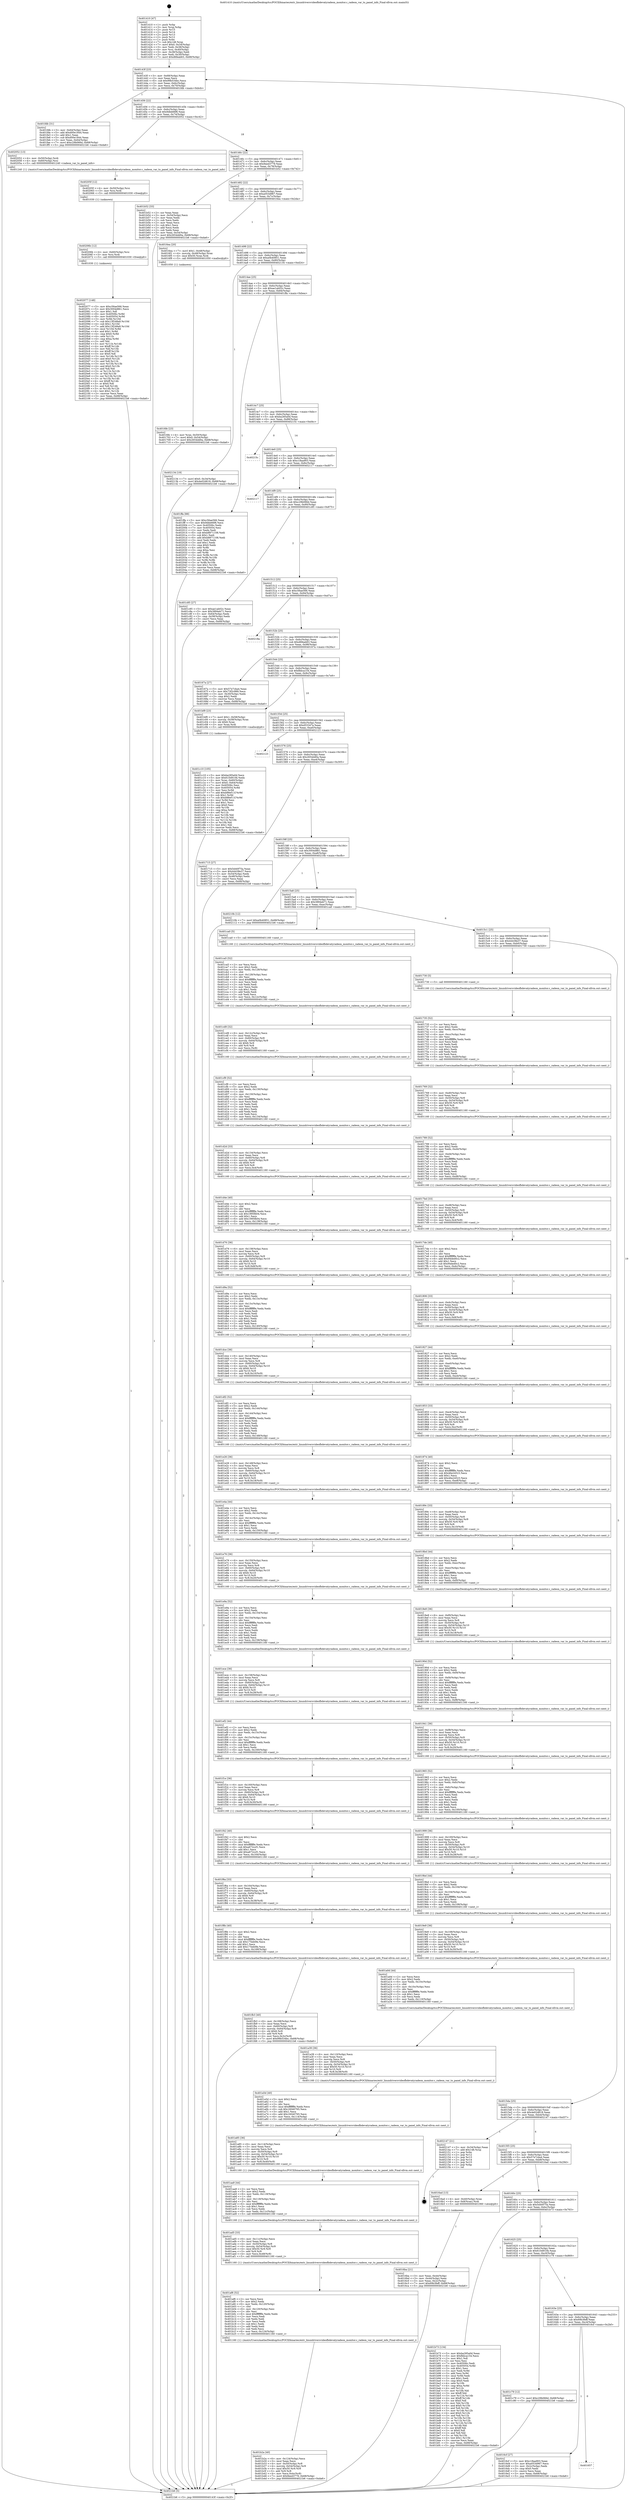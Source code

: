 digraph "0x401410" {
  label = "0x401410 (/mnt/c/Users/mathe/Desktop/tcc/POCII/binaries/extr_linuxdriversvideofbdevatyradeon_monitor.c_radeon_var_to_panel_info_Final-ollvm.out::main(0))"
  labelloc = "t"
  node[shape=record]

  Entry [label="",width=0.3,height=0.3,shape=circle,fillcolor=black,style=filled]
  "0x40143f" [label="{
     0x40143f [23]\l
     | [instrs]\l
     &nbsp;&nbsp;0x40143f \<+3\>: mov -0x68(%rbp),%eax\l
     &nbsp;&nbsp;0x401442 \<+2\>: mov %eax,%ecx\l
     &nbsp;&nbsp;0x401444 \<+6\>: sub $0x99b534bc,%ecx\l
     &nbsp;&nbsp;0x40144a \<+3\>: mov %eax,-0x6c(%rbp)\l
     &nbsp;&nbsp;0x40144d \<+3\>: mov %ecx,-0x70(%rbp)\l
     &nbsp;&nbsp;0x401450 \<+6\>: je 0000000000401fdb \<main+0xbcb\>\l
  }"]
  "0x401fdb" [label="{
     0x401fdb [31]\l
     | [instrs]\l
     &nbsp;&nbsp;0x401fdb \<+3\>: mov -0x64(%rbp),%eax\l
     &nbsp;&nbsp;0x401fde \<+5\>: add $0xd00e1844,%eax\l
     &nbsp;&nbsp;0x401fe3 \<+3\>: add $0x1,%eax\l
     &nbsp;&nbsp;0x401fe6 \<+5\>: sub $0xd00e1844,%eax\l
     &nbsp;&nbsp;0x401feb \<+3\>: mov %eax,-0x64(%rbp)\l
     &nbsp;&nbsp;0x401fee \<+7\>: movl $0xc29b066d,-0x68(%rbp)\l
     &nbsp;&nbsp;0x401ff5 \<+5\>: jmp 00000000004021b6 \<main+0xda6\>\l
  }"]
  "0x401456" [label="{
     0x401456 [22]\l
     | [instrs]\l
     &nbsp;&nbsp;0x401456 \<+5\>: jmp 000000000040145b \<main+0x4b\>\l
     &nbsp;&nbsp;0x40145b \<+3\>: mov -0x6c(%rbp),%eax\l
     &nbsp;&nbsp;0x40145e \<+5\>: sub $0x9dbb66f6,%eax\l
     &nbsp;&nbsp;0x401463 \<+3\>: mov %eax,-0x74(%rbp)\l
     &nbsp;&nbsp;0x401466 \<+6\>: je 0000000000402052 \<main+0xc42\>\l
  }"]
  Exit [label="",width=0.3,height=0.3,shape=circle,fillcolor=black,style=filled,peripheries=2]
  "0x402052" [label="{
     0x402052 [13]\l
     | [instrs]\l
     &nbsp;&nbsp;0x402052 \<+4\>: mov -0x50(%rbp),%rdi\l
     &nbsp;&nbsp;0x402056 \<+4\>: mov -0x60(%rbp),%rsi\l
     &nbsp;&nbsp;0x40205a \<+5\>: call 0000000000401240 \<radeon_var_to_panel_info\>\l
     | [calls]\l
     &nbsp;&nbsp;0x401240 \{1\} (/mnt/c/Users/mathe/Desktop/tcc/POCII/binaries/extr_linuxdriversvideofbdevatyradeon_monitor.c_radeon_var_to_panel_info_Final-ollvm.out::radeon_var_to_panel_info)\l
  }"]
  "0x40146c" [label="{
     0x40146c [22]\l
     | [instrs]\l
     &nbsp;&nbsp;0x40146c \<+5\>: jmp 0000000000401471 \<main+0x61\>\l
     &nbsp;&nbsp;0x401471 \<+3\>: mov -0x6c(%rbp),%eax\l
     &nbsp;&nbsp;0x401474 \<+5\>: sub $0x9eed3779,%eax\l
     &nbsp;&nbsp;0x401479 \<+3\>: mov %eax,-0x78(%rbp)\l
     &nbsp;&nbsp;0x40147c \<+6\>: je 0000000000401b52 \<main+0x742\>\l
  }"]
  "0x402077" [label="{
     0x402077 [148]\l
     | [instrs]\l
     &nbsp;&nbsp;0x402077 \<+5\>: mov $0xc56ae566,%eax\l
     &nbsp;&nbsp;0x40207c \<+5\>: mov $0x3004d861,%ecx\l
     &nbsp;&nbsp;0x402081 \<+2\>: mov $0x1,%dl\l
     &nbsp;&nbsp;0x402083 \<+8\>: mov 0x40506c,%r8d\l
     &nbsp;&nbsp;0x40208b \<+8\>: mov 0x405054,%r9d\l
     &nbsp;&nbsp;0x402093 \<+3\>: mov %r8d,%r10d\l
     &nbsp;&nbsp;0x402096 \<+7\>: sub $0x13f248a9,%r10d\l
     &nbsp;&nbsp;0x40209d \<+4\>: sub $0x1,%r10d\l
     &nbsp;&nbsp;0x4020a1 \<+7\>: add $0x13f248a9,%r10d\l
     &nbsp;&nbsp;0x4020a8 \<+4\>: imul %r10d,%r8d\l
     &nbsp;&nbsp;0x4020ac \<+4\>: and $0x1,%r8d\l
     &nbsp;&nbsp;0x4020b0 \<+4\>: cmp $0x0,%r8d\l
     &nbsp;&nbsp;0x4020b4 \<+4\>: sete %r11b\l
     &nbsp;&nbsp;0x4020b8 \<+4\>: cmp $0xa,%r9d\l
     &nbsp;&nbsp;0x4020bc \<+3\>: setl %bl\l
     &nbsp;&nbsp;0x4020bf \<+3\>: mov %r11b,%r14b\l
     &nbsp;&nbsp;0x4020c2 \<+4\>: xor $0xff,%r14b\l
     &nbsp;&nbsp;0x4020c6 \<+3\>: mov %bl,%r15b\l
     &nbsp;&nbsp;0x4020c9 \<+4\>: xor $0xff,%r15b\l
     &nbsp;&nbsp;0x4020cd \<+3\>: xor $0x0,%dl\l
     &nbsp;&nbsp;0x4020d0 \<+3\>: mov %r14b,%r12b\l
     &nbsp;&nbsp;0x4020d3 \<+4\>: and $0x0,%r12b\l
     &nbsp;&nbsp;0x4020d7 \<+3\>: and %dl,%r11b\l
     &nbsp;&nbsp;0x4020da \<+3\>: mov %r15b,%r13b\l
     &nbsp;&nbsp;0x4020dd \<+4\>: and $0x0,%r13b\l
     &nbsp;&nbsp;0x4020e1 \<+2\>: and %dl,%bl\l
     &nbsp;&nbsp;0x4020e3 \<+3\>: or %r11b,%r12b\l
     &nbsp;&nbsp;0x4020e6 \<+3\>: or %bl,%r13b\l
     &nbsp;&nbsp;0x4020e9 \<+3\>: xor %r13b,%r12b\l
     &nbsp;&nbsp;0x4020ec \<+3\>: or %r15b,%r14b\l
     &nbsp;&nbsp;0x4020ef \<+4\>: xor $0xff,%r14b\l
     &nbsp;&nbsp;0x4020f3 \<+3\>: or $0x0,%dl\l
     &nbsp;&nbsp;0x4020f6 \<+3\>: and %dl,%r14b\l
     &nbsp;&nbsp;0x4020f9 \<+3\>: or %r14b,%r12b\l
     &nbsp;&nbsp;0x4020fc \<+4\>: test $0x1,%r12b\l
     &nbsp;&nbsp;0x402100 \<+3\>: cmovne %ecx,%eax\l
     &nbsp;&nbsp;0x402103 \<+3\>: mov %eax,-0x68(%rbp)\l
     &nbsp;&nbsp;0x402106 \<+5\>: jmp 00000000004021b6 \<main+0xda6\>\l
  }"]
  "0x401b52" [label="{
     0x401b52 [33]\l
     | [instrs]\l
     &nbsp;&nbsp;0x401b52 \<+2\>: xor %eax,%eax\l
     &nbsp;&nbsp;0x401b54 \<+3\>: mov -0x54(%rbp),%ecx\l
     &nbsp;&nbsp;0x401b57 \<+2\>: mov %eax,%edx\l
     &nbsp;&nbsp;0x401b59 \<+2\>: sub %ecx,%edx\l
     &nbsp;&nbsp;0x401b5b \<+2\>: mov %eax,%ecx\l
     &nbsp;&nbsp;0x401b5d \<+3\>: sub $0x1,%ecx\l
     &nbsp;&nbsp;0x401b60 \<+2\>: add %ecx,%edx\l
     &nbsp;&nbsp;0x401b62 \<+2\>: sub %edx,%eax\l
     &nbsp;&nbsp;0x401b64 \<+3\>: mov %eax,-0x54(%rbp)\l
     &nbsp;&nbsp;0x401b67 \<+7\>: movl $0x2654dd0a,-0x68(%rbp)\l
     &nbsp;&nbsp;0x401b6e \<+5\>: jmp 00000000004021b6 \<main+0xda6\>\l
  }"]
  "0x401482" [label="{
     0x401482 [22]\l
     | [instrs]\l
     &nbsp;&nbsp;0x401482 \<+5\>: jmp 0000000000401487 \<main+0x77\>\l
     &nbsp;&nbsp;0x401487 \<+3\>: mov -0x6c(%rbp),%eax\l
     &nbsp;&nbsp;0x40148a \<+5\>: sub $0xa053d967,%eax\l
     &nbsp;&nbsp;0x40148f \<+3\>: mov %eax,-0x7c(%rbp)\l
     &nbsp;&nbsp;0x401492 \<+6\>: je 00000000004016ea \<main+0x2da\>\l
  }"]
  "0x40206b" [label="{
     0x40206b [12]\l
     | [instrs]\l
     &nbsp;&nbsp;0x40206b \<+4\>: mov -0x60(%rbp),%rsi\l
     &nbsp;&nbsp;0x40206f \<+3\>: mov %rsi,%rdi\l
     &nbsp;&nbsp;0x402072 \<+5\>: call 0000000000401030 \<free@plt\>\l
     | [calls]\l
     &nbsp;&nbsp;0x401030 \{1\} (unknown)\l
  }"]
  "0x4016ea" [label="{
     0x4016ea [20]\l
     | [instrs]\l
     &nbsp;&nbsp;0x4016ea \<+7\>: movl $0x1,-0x48(%rbp)\l
     &nbsp;&nbsp;0x4016f1 \<+4\>: movslq -0x48(%rbp),%rax\l
     &nbsp;&nbsp;0x4016f5 \<+4\>: imul $0x50,%rax,%rdi\l
     &nbsp;&nbsp;0x4016f9 \<+5\>: call 0000000000401050 \<malloc@plt\>\l
     | [calls]\l
     &nbsp;&nbsp;0x401050 \{1\} (unknown)\l
  }"]
  "0x401498" [label="{
     0x401498 [22]\l
     | [instrs]\l
     &nbsp;&nbsp;0x401498 \<+5\>: jmp 000000000040149d \<main+0x8d\>\l
     &nbsp;&nbsp;0x40149d \<+3\>: mov -0x6c(%rbp),%eax\l
     &nbsp;&nbsp;0x4014a0 \<+5\>: sub $0xa0b40851,%eax\l
     &nbsp;&nbsp;0x4014a5 \<+3\>: mov %eax,-0x80(%rbp)\l
     &nbsp;&nbsp;0x4014a8 \<+6\>: je 0000000000402134 \<main+0xd24\>\l
  }"]
  "0x40205f" [label="{
     0x40205f [12]\l
     | [instrs]\l
     &nbsp;&nbsp;0x40205f \<+4\>: mov -0x50(%rbp),%rsi\l
     &nbsp;&nbsp;0x402063 \<+3\>: mov %rsi,%rdi\l
     &nbsp;&nbsp;0x402066 \<+5\>: call 0000000000401030 \<free@plt\>\l
     | [calls]\l
     &nbsp;&nbsp;0x401030 \{1\} (unknown)\l
  }"]
  "0x402134" [label="{
     0x402134 [19]\l
     | [instrs]\l
     &nbsp;&nbsp;0x402134 \<+7\>: movl $0x0,-0x34(%rbp)\l
     &nbsp;&nbsp;0x40213b \<+7\>: movl $0x4e02d618,-0x68(%rbp)\l
     &nbsp;&nbsp;0x402142 \<+5\>: jmp 00000000004021b6 \<main+0xda6\>\l
  }"]
  "0x4014ae" [label="{
     0x4014ae [25]\l
     | [instrs]\l
     &nbsp;&nbsp;0x4014ae \<+5\>: jmp 00000000004014b3 \<main+0xa3\>\l
     &nbsp;&nbsp;0x4014b3 \<+3\>: mov -0x6c(%rbp),%eax\l
     &nbsp;&nbsp;0x4014b6 \<+5\>: sub $0xae1ab02c,%eax\l
     &nbsp;&nbsp;0x4014bb \<+6\>: mov %eax,-0x84(%rbp)\l
     &nbsp;&nbsp;0x4014c1 \<+6\>: je 0000000000401ffa \<main+0xbea\>\l
  }"]
  "0x401fb3" [label="{
     0x401fb3 [40]\l
     | [instrs]\l
     &nbsp;&nbsp;0x401fb3 \<+6\>: mov -0x168(%rbp),%ecx\l
     &nbsp;&nbsp;0x401fb9 \<+3\>: imul %eax,%ecx\l
     &nbsp;&nbsp;0x401fbc \<+4\>: mov -0x60(%rbp),%r8\l
     &nbsp;&nbsp;0x401fc0 \<+4\>: movslq -0x64(%rbp),%r9\l
     &nbsp;&nbsp;0x401fc4 \<+4\>: shl $0x6,%r9\l
     &nbsp;&nbsp;0x401fc8 \<+3\>: add %r9,%r8\l
     &nbsp;&nbsp;0x401fcb \<+4\>: mov %ecx,0x3c(%r8)\l
     &nbsp;&nbsp;0x401fcf \<+7\>: movl $0x99b534bc,-0x68(%rbp)\l
     &nbsp;&nbsp;0x401fd6 \<+5\>: jmp 00000000004021b6 \<main+0xda6\>\l
  }"]
  "0x401ffa" [label="{
     0x401ffa [88]\l
     | [instrs]\l
     &nbsp;&nbsp;0x401ffa \<+5\>: mov $0xc56ae566,%eax\l
     &nbsp;&nbsp;0x401fff \<+5\>: mov $0x9dbb66f6,%ecx\l
     &nbsp;&nbsp;0x402004 \<+7\>: mov 0x40506c,%edx\l
     &nbsp;&nbsp;0x40200b \<+7\>: mov 0x405054,%esi\l
     &nbsp;&nbsp;0x402012 \<+2\>: mov %edx,%edi\l
     &nbsp;&nbsp;0x402014 \<+6\>: sub $0xb8871108,%edi\l
     &nbsp;&nbsp;0x40201a \<+3\>: sub $0x1,%edi\l
     &nbsp;&nbsp;0x40201d \<+6\>: add $0xb8871108,%edi\l
     &nbsp;&nbsp;0x402023 \<+3\>: imul %edi,%edx\l
     &nbsp;&nbsp;0x402026 \<+3\>: and $0x1,%edx\l
     &nbsp;&nbsp;0x402029 \<+3\>: cmp $0x0,%edx\l
     &nbsp;&nbsp;0x40202c \<+4\>: sete %r8b\l
     &nbsp;&nbsp;0x402030 \<+3\>: cmp $0xa,%esi\l
     &nbsp;&nbsp;0x402033 \<+4\>: setl %r9b\l
     &nbsp;&nbsp;0x402037 \<+3\>: mov %r8b,%r10b\l
     &nbsp;&nbsp;0x40203a \<+3\>: and %r9b,%r10b\l
     &nbsp;&nbsp;0x40203d \<+3\>: xor %r9b,%r8b\l
     &nbsp;&nbsp;0x402040 \<+3\>: or %r8b,%r10b\l
     &nbsp;&nbsp;0x402043 \<+4\>: test $0x1,%r10b\l
     &nbsp;&nbsp;0x402047 \<+3\>: cmovne %ecx,%eax\l
     &nbsp;&nbsp;0x40204a \<+3\>: mov %eax,-0x68(%rbp)\l
     &nbsp;&nbsp;0x40204d \<+5\>: jmp 00000000004021b6 \<main+0xda6\>\l
  }"]
  "0x4014c7" [label="{
     0x4014c7 [25]\l
     | [instrs]\l
     &nbsp;&nbsp;0x4014c7 \<+5\>: jmp 00000000004014cc \<main+0xbc\>\l
     &nbsp;&nbsp;0x4014cc \<+3\>: mov -0x6c(%rbp),%eax\l
     &nbsp;&nbsp;0x4014cf \<+5\>: sub $0xba285a0d,%eax\l
     &nbsp;&nbsp;0x4014d4 \<+6\>: mov %eax,-0x88(%rbp)\l
     &nbsp;&nbsp;0x4014da \<+6\>: je 000000000040215c \<main+0xd4c\>\l
  }"]
  "0x401f8b" [label="{
     0x401f8b [40]\l
     | [instrs]\l
     &nbsp;&nbsp;0x401f8b \<+5\>: mov $0x2,%ecx\l
     &nbsp;&nbsp;0x401f90 \<+1\>: cltd\l
     &nbsp;&nbsp;0x401f91 \<+2\>: idiv %ecx\l
     &nbsp;&nbsp;0x401f93 \<+6\>: imul $0xfffffffe,%edx,%ecx\l
     &nbsp;&nbsp;0x401f99 \<+6\>: sub $0x175eb0fe,%ecx\l
     &nbsp;&nbsp;0x401f9f \<+3\>: add $0x1,%ecx\l
     &nbsp;&nbsp;0x401fa2 \<+6\>: add $0x175eb0fe,%ecx\l
     &nbsp;&nbsp;0x401fa8 \<+6\>: mov %ecx,-0x168(%rbp)\l
     &nbsp;&nbsp;0x401fae \<+5\>: call 0000000000401160 \<next_i\>\l
     | [calls]\l
     &nbsp;&nbsp;0x401160 \{1\} (/mnt/c/Users/mathe/Desktop/tcc/POCII/binaries/extr_linuxdriversvideofbdevatyradeon_monitor.c_radeon_var_to_panel_info_Final-ollvm.out::next_i)\l
  }"]
  "0x40215c" [label="{
     0x40215c\l
  }", style=dashed]
  "0x4014e0" [label="{
     0x4014e0 [25]\l
     | [instrs]\l
     &nbsp;&nbsp;0x4014e0 \<+5\>: jmp 00000000004014e5 \<main+0xd5\>\l
     &nbsp;&nbsp;0x4014e5 \<+3\>: mov -0x6c(%rbp),%eax\l
     &nbsp;&nbsp;0x4014e8 \<+5\>: sub $0xc18aa903,%eax\l
     &nbsp;&nbsp;0x4014ed \<+6\>: mov %eax,-0x8c(%rbp)\l
     &nbsp;&nbsp;0x4014f3 \<+6\>: je 0000000000402117 \<main+0xd07\>\l
  }"]
  "0x401f6a" [label="{
     0x401f6a [33]\l
     | [instrs]\l
     &nbsp;&nbsp;0x401f6a \<+6\>: mov -0x164(%rbp),%ecx\l
     &nbsp;&nbsp;0x401f70 \<+3\>: imul %eax,%ecx\l
     &nbsp;&nbsp;0x401f73 \<+4\>: mov -0x60(%rbp),%r8\l
     &nbsp;&nbsp;0x401f77 \<+4\>: movslq -0x64(%rbp),%r9\l
     &nbsp;&nbsp;0x401f7b \<+4\>: shl $0x6,%r9\l
     &nbsp;&nbsp;0x401f7f \<+3\>: add %r9,%r8\l
     &nbsp;&nbsp;0x401f82 \<+4\>: mov %ecx,0x38(%r8)\l
     &nbsp;&nbsp;0x401f86 \<+5\>: call 0000000000401160 \<next_i\>\l
     | [calls]\l
     &nbsp;&nbsp;0x401160 \{1\} (/mnt/c/Users/mathe/Desktop/tcc/POCII/binaries/extr_linuxdriversvideofbdevatyradeon_monitor.c_radeon_var_to_panel_info_Final-ollvm.out::next_i)\l
  }"]
  "0x402117" [label="{
     0x402117\l
  }", style=dashed]
  "0x4014f9" [label="{
     0x4014f9 [25]\l
     | [instrs]\l
     &nbsp;&nbsp;0x4014f9 \<+5\>: jmp 00000000004014fe \<main+0xee\>\l
     &nbsp;&nbsp;0x4014fe \<+3\>: mov -0x6c(%rbp),%eax\l
     &nbsp;&nbsp;0x401501 \<+5\>: sub $0xc29b066d,%eax\l
     &nbsp;&nbsp;0x401506 \<+6\>: mov %eax,-0x90(%rbp)\l
     &nbsp;&nbsp;0x40150c \<+6\>: je 0000000000401c85 \<main+0x875\>\l
  }"]
  "0x401f42" [label="{
     0x401f42 [40]\l
     | [instrs]\l
     &nbsp;&nbsp;0x401f42 \<+5\>: mov $0x2,%ecx\l
     &nbsp;&nbsp;0x401f47 \<+1\>: cltd\l
     &nbsp;&nbsp;0x401f48 \<+2\>: idiv %ecx\l
     &nbsp;&nbsp;0x401f4a \<+6\>: imul $0xfffffffe,%edx,%ecx\l
     &nbsp;&nbsp;0x401f50 \<+6\>: sub $0xa672ccf1,%ecx\l
     &nbsp;&nbsp;0x401f56 \<+3\>: add $0x1,%ecx\l
     &nbsp;&nbsp;0x401f59 \<+6\>: add $0xa672ccf1,%ecx\l
     &nbsp;&nbsp;0x401f5f \<+6\>: mov %ecx,-0x164(%rbp)\l
     &nbsp;&nbsp;0x401f65 \<+5\>: call 0000000000401160 \<next_i\>\l
     | [calls]\l
     &nbsp;&nbsp;0x401160 \{1\} (/mnt/c/Users/mathe/Desktop/tcc/POCII/binaries/extr_linuxdriversvideofbdevatyradeon_monitor.c_radeon_var_to_panel_info_Final-ollvm.out::next_i)\l
  }"]
  "0x401c85" [label="{
     0x401c85 [27]\l
     | [instrs]\l
     &nbsp;&nbsp;0x401c85 \<+5\>: mov $0xae1ab02c,%eax\l
     &nbsp;&nbsp;0x401c8a \<+5\>: mov $0x3894eb71,%ecx\l
     &nbsp;&nbsp;0x401c8f \<+3\>: mov -0x64(%rbp),%edx\l
     &nbsp;&nbsp;0x401c92 \<+3\>: cmp -0x58(%rbp),%edx\l
     &nbsp;&nbsp;0x401c95 \<+3\>: cmovl %ecx,%eax\l
     &nbsp;&nbsp;0x401c98 \<+3\>: mov %eax,-0x68(%rbp)\l
     &nbsp;&nbsp;0x401c9b \<+5\>: jmp 00000000004021b6 \<main+0xda6\>\l
  }"]
  "0x401512" [label="{
     0x401512 [25]\l
     | [instrs]\l
     &nbsp;&nbsp;0x401512 \<+5\>: jmp 0000000000401517 \<main+0x107\>\l
     &nbsp;&nbsp;0x401517 \<+3\>: mov -0x6c(%rbp),%eax\l
     &nbsp;&nbsp;0x40151a \<+5\>: sub $0xc56ae566,%eax\l
     &nbsp;&nbsp;0x40151f \<+6\>: mov %eax,-0x94(%rbp)\l
     &nbsp;&nbsp;0x401525 \<+6\>: je 000000000040218a \<main+0xd7a\>\l
  }"]
  "0x401f1e" [label="{
     0x401f1e [36]\l
     | [instrs]\l
     &nbsp;&nbsp;0x401f1e \<+6\>: mov -0x160(%rbp),%ecx\l
     &nbsp;&nbsp;0x401f24 \<+3\>: imul %eax,%ecx\l
     &nbsp;&nbsp;0x401f27 \<+3\>: movslq %ecx,%r8\l
     &nbsp;&nbsp;0x401f2a \<+4\>: mov -0x60(%rbp),%r9\l
     &nbsp;&nbsp;0x401f2e \<+4\>: movslq -0x64(%rbp),%r10\l
     &nbsp;&nbsp;0x401f32 \<+4\>: shl $0x6,%r10\l
     &nbsp;&nbsp;0x401f36 \<+3\>: add %r10,%r9\l
     &nbsp;&nbsp;0x401f39 \<+4\>: mov %r8,0x30(%r9)\l
     &nbsp;&nbsp;0x401f3d \<+5\>: call 0000000000401160 \<next_i\>\l
     | [calls]\l
     &nbsp;&nbsp;0x401160 \{1\} (/mnt/c/Users/mathe/Desktop/tcc/POCII/binaries/extr_linuxdriversvideofbdevatyradeon_monitor.c_radeon_var_to_panel_info_Final-ollvm.out::next_i)\l
  }"]
  "0x40218a" [label="{
     0x40218a\l
  }", style=dashed]
  "0x40152b" [label="{
     0x40152b [25]\l
     | [instrs]\l
     &nbsp;&nbsp;0x40152b \<+5\>: jmp 0000000000401530 \<main+0x120\>\l
     &nbsp;&nbsp;0x401530 \<+3\>: mov -0x6c(%rbp),%eax\l
     &nbsp;&nbsp;0x401533 \<+5\>: sub $0xd6feab63,%eax\l
     &nbsp;&nbsp;0x401538 \<+6\>: mov %eax,-0x98(%rbp)\l
     &nbsp;&nbsp;0x40153e \<+6\>: je 000000000040167a \<main+0x26a\>\l
  }"]
  "0x401ef2" [label="{
     0x401ef2 [44]\l
     | [instrs]\l
     &nbsp;&nbsp;0x401ef2 \<+2\>: xor %ecx,%ecx\l
     &nbsp;&nbsp;0x401ef4 \<+5\>: mov $0x2,%edx\l
     &nbsp;&nbsp;0x401ef9 \<+6\>: mov %edx,-0x15c(%rbp)\l
     &nbsp;&nbsp;0x401eff \<+1\>: cltd\l
     &nbsp;&nbsp;0x401f00 \<+6\>: mov -0x15c(%rbp),%esi\l
     &nbsp;&nbsp;0x401f06 \<+2\>: idiv %esi\l
     &nbsp;&nbsp;0x401f08 \<+6\>: imul $0xfffffffe,%edx,%edx\l
     &nbsp;&nbsp;0x401f0e \<+3\>: sub $0x1,%ecx\l
     &nbsp;&nbsp;0x401f11 \<+2\>: sub %ecx,%edx\l
     &nbsp;&nbsp;0x401f13 \<+6\>: mov %edx,-0x160(%rbp)\l
     &nbsp;&nbsp;0x401f19 \<+5\>: call 0000000000401160 \<next_i\>\l
     | [calls]\l
     &nbsp;&nbsp;0x401160 \{1\} (/mnt/c/Users/mathe/Desktop/tcc/POCII/binaries/extr_linuxdriversvideofbdevatyradeon_monitor.c_radeon_var_to_panel_info_Final-ollvm.out::next_i)\l
  }"]
  "0x40167a" [label="{
     0x40167a [27]\l
     | [instrs]\l
     &nbsp;&nbsp;0x40167a \<+5\>: mov $0x57e7cba4,%eax\l
     &nbsp;&nbsp;0x40167f \<+5\>: mov $0x73f2c989,%ecx\l
     &nbsp;&nbsp;0x401684 \<+3\>: mov -0x30(%rbp),%edx\l
     &nbsp;&nbsp;0x401687 \<+3\>: cmp $0x2,%edx\l
     &nbsp;&nbsp;0x40168a \<+3\>: cmovne %ecx,%eax\l
     &nbsp;&nbsp;0x40168d \<+3\>: mov %eax,-0x68(%rbp)\l
     &nbsp;&nbsp;0x401690 \<+5\>: jmp 00000000004021b6 \<main+0xda6\>\l
  }"]
  "0x401544" [label="{
     0x401544 [25]\l
     | [instrs]\l
     &nbsp;&nbsp;0x401544 \<+5\>: jmp 0000000000401549 \<main+0x139\>\l
     &nbsp;&nbsp;0x401549 \<+3\>: mov -0x6c(%rbp),%eax\l
     &nbsp;&nbsp;0x40154c \<+5\>: sub $0xfbbca154,%eax\l
     &nbsp;&nbsp;0x401551 \<+6\>: mov %eax,-0x9c(%rbp)\l
     &nbsp;&nbsp;0x401557 \<+6\>: je 0000000000401bf9 \<main+0x7e9\>\l
  }"]
  "0x4021b6" [label="{
     0x4021b6 [5]\l
     | [instrs]\l
     &nbsp;&nbsp;0x4021b6 \<+5\>: jmp 000000000040143f \<main+0x2f\>\l
  }"]
  "0x401410" [label="{
     0x401410 [47]\l
     | [instrs]\l
     &nbsp;&nbsp;0x401410 \<+1\>: push %rbp\l
     &nbsp;&nbsp;0x401411 \<+3\>: mov %rsp,%rbp\l
     &nbsp;&nbsp;0x401414 \<+2\>: push %r15\l
     &nbsp;&nbsp;0x401416 \<+2\>: push %r14\l
     &nbsp;&nbsp;0x401418 \<+2\>: push %r13\l
     &nbsp;&nbsp;0x40141a \<+2\>: push %r12\l
     &nbsp;&nbsp;0x40141c \<+1\>: push %rbx\l
     &nbsp;&nbsp;0x40141d \<+7\>: sub $0x148,%rsp\l
     &nbsp;&nbsp;0x401424 \<+7\>: movl $0x0,-0x34(%rbp)\l
     &nbsp;&nbsp;0x40142b \<+3\>: mov %edi,-0x38(%rbp)\l
     &nbsp;&nbsp;0x40142e \<+4\>: mov %rsi,-0x40(%rbp)\l
     &nbsp;&nbsp;0x401432 \<+3\>: mov -0x38(%rbp),%edi\l
     &nbsp;&nbsp;0x401435 \<+3\>: mov %edi,-0x30(%rbp)\l
     &nbsp;&nbsp;0x401438 \<+7\>: movl $0xd6feab63,-0x68(%rbp)\l
  }"]
  "0x401ece" [label="{
     0x401ece [36]\l
     | [instrs]\l
     &nbsp;&nbsp;0x401ece \<+6\>: mov -0x158(%rbp),%ecx\l
     &nbsp;&nbsp;0x401ed4 \<+3\>: imul %eax,%ecx\l
     &nbsp;&nbsp;0x401ed7 \<+3\>: movslq %ecx,%r8\l
     &nbsp;&nbsp;0x401eda \<+4\>: mov -0x60(%rbp),%r9\l
     &nbsp;&nbsp;0x401ede \<+4\>: movslq -0x64(%rbp),%r10\l
     &nbsp;&nbsp;0x401ee2 \<+4\>: shl $0x6,%r10\l
     &nbsp;&nbsp;0x401ee6 \<+3\>: add %r10,%r9\l
     &nbsp;&nbsp;0x401ee9 \<+4\>: mov %r8,0x28(%r9)\l
     &nbsp;&nbsp;0x401eed \<+5\>: call 0000000000401160 \<next_i\>\l
     | [calls]\l
     &nbsp;&nbsp;0x401160 \{1\} (/mnt/c/Users/mathe/Desktop/tcc/POCII/binaries/extr_linuxdriversvideofbdevatyradeon_monitor.c_radeon_var_to_panel_info_Final-ollvm.out::next_i)\l
  }"]
  "0x401bf9" [label="{
     0x401bf9 [23]\l
     | [instrs]\l
     &nbsp;&nbsp;0x401bf9 \<+7\>: movl $0x1,-0x58(%rbp)\l
     &nbsp;&nbsp;0x401c00 \<+4\>: movslq -0x58(%rbp),%rax\l
     &nbsp;&nbsp;0x401c04 \<+4\>: shl $0x6,%rax\l
     &nbsp;&nbsp;0x401c08 \<+3\>: mov %rax,%rdi\l
     &nbsp;&nbsp;0x401c0b \<+5\>: call 0000000000401050 \<malloc@plt\>\l
     | [calls]\l
     &nbsp;&nbsp;0x401050 \{1\} (unknown)\l
  }"]
  "0x40155d" [label="{
     0x40155d [25]\l
     | [instrs]\l
     &nbsp;&nbsp;0x40155d \<+5\>: jmp 0000000000401562 \<main+0x152\>\l
     &nbsp;&nbsp;0x401562 \<+3\>: mov -0x6c(%rbp),%eax\l
     &nbsp;&nbsp;0x401565 \<+5\>: sub $0xd53347a,%eax\l
     &nbsp;&nbsp;0x40156a \<+6\>: mov %eax,-0xa0(%rbp)\l
     &nbsp;&nbsp;0x401570 \<+6\>: je 0000000000402123 \<main+0xd13\>\l
  }"]
  "0x401e9a" [label="{
     0x401e9a [52]\l
     | [instrs]\l
     &nbsp;&nbsp;0x401e9a \<+2\>: xor %ecx,%ecx\l
     &nbsp;&nbsp;0x401e9c \<+5\>: mov $0x2,%edx\l
     &nbsp;&nbsp;0x401ea1 \<+6\>: mov %edx,-0x154(%rbp)\l
     &nbsp;&nbsp;0x401ea7 \<+1\>: cltd\l
     &nbsp;&nbsp;0x401ea8 \<+6\>: mov -0x154(%rbp),%esi\l
     &nbsp;&nbsp;0x401eae \<+2\>: idiv %esi\l
     &nbsp;&nbsp;0x401eb0 \<+6\>: imul $0xfffffffe,%edx,%edx\l
     &nbsp;&nbsp;0x401eb6 \<+2\>: mov %ecx,%edi\l
     &nbsp;&nbsp;0x401eb8 \<+2\>: sub %edx,%edi\l
     &nbsp;&nbsp;0x401eba \<+2\>: mov %ecx,%edx\l
     &nbsp;&nbsp;0x401ebc \<+3\>: sub $0x1,%edx\l
     &nbsp;&nbsp;0x401ebf \<+2\>: add %edx,%edi\l
     &nbsp;&nbsp;0x401ec1 \<+2\>: sub %edi,%ecx\l
     &nbsp;&nbsp;0x401ec3 \<+6\>: mov %ecx,-0x158(%rbp)\l
     &nbsp;&nbsp;0x401ec9 \<+5\>: call 0000000000401160 \<next_i\>\l
     | [calls]\l
     &nbsp;&nbsp;0x401160 \{1\} (/mnt/c/Users/mathe/Desktop/tcc/POCII/binaries/extr_linuxdriversvideofbdevatyradeon_monitor.c_radeon_var_to_panel_info_Final-ollvm.out::next_i)\l
  }"]
  "0x402123" [label="{
     0x402123\l
  }", style=dashed]
  "0x401576" [label="{
     0x401576 [25]\l
     | [instrs]\l
     &nbsp;&nbsp;0x401576 \<+5\>: jmp 000000000040157b \<main+0x16b\>\l
     &nbsp;&nbsp;0x40157b \<+3\>: mov -0x6c(%rbp),%eax\l
     &nbsp;&nbsp;0x40157e \<+5\>: sub $0x2654dd0a,%eax\l
     &nbsp;&nbsp;0x401583 \<+6\>: mov %eax,-0xa4(%rbp)\l
     &nbsp;&nbsp;0x401589 \<+6\>: je 0000000000401715 \<main+0x305\>\l
  }"]
  "0x401e76" [label="{
     0x401e76 [36]\l
     | [instrs]\l
     &nbsp;&nbsp;0x401e76 \<+6\>: mov -0x150(%rbp),%ecx\l
     &nbsp;&nbsp;0x401e7c \<+3\>: imul %eax,%ecx\l
     &nbsp;&nbsp;0x401e7f \<+3\>: movslq %ecx,%r8\l
     &nbsp;&nbsp;0x401e82 \<+4\>: mov -0x60(%rbp),%r9\l
     &nbsp;&nbsp;0x401e86 \<+4\>: movslq -0x64(%rbp),%r10\l
     &nbsp;&nbsp;0x401e8a \<+4\>: shl $0x6,%r10\l
     &nbsp;&nbsp;0x401e8e \<+3\>: add %r10,%r9\l
     &nbsp;&nbsp;0x401e91 \<+4\>: mov %r8,0x20(%r9)\l
     &nbsp;&nbsp;0x401e95 \<+5\>: call 0000000000401160 \<next_i\>\l
     | [calls]\l
     &nbsp;&nbsp;0x401160 \{1\} (/mnt/c/Users/mathe/Desktop/tcc/POCII/binaries/extr_linuxdriversvideofbdevatyradeon_monitor.c_radeon_var_to_panel_info_Final-ollvm.out::next_i)\l
  }"]
  "0x401715" [label="{
     0x401715 [27]\l
     | [instrs]\l
     &nbsp;&nbsp;0x401715 \<+5\>: mov $0x5d40f75a,%eax\l
     &nbsp;&nbsp;0x40171a \<+5\>: mov $0x44438e37,%ecx\l
     &nbsp;&nbsp;0x40171f \<+3\>: mov -0x54(%rbp),%edx\l
     &nbsp;&nbsp;0x401722 \<+3\>: cmp -0x48(%rbp),%edx\l
     &nbsp;&nbsp;0x401725 \<+3\>: cmovl %ecx,%eax\l
     &nbsp;&nbsp;0x401728 \<+3\>: mov %eax,-0x68(%rbp)\l
     &nbsp;&nbsp;0x40172b \<+5\>: jmp 00000000004021b6 \<main+0xda6\>\l
  }"]
  "0x40158f" [label="{
     0x40158f [25]\l
     | [instrs]\l
     &nbsp;&nbsp;0x40158f \<+5\>: jmp 0000000000401594 \<main+0x184\>\l
     &nbsp;&nbsp;0x401594 \<+3\>: mov -0x6c(%rbp),%eax\l
     &nbsp;&nbsp;0x401597 \<+5\>: sub $0x3004d861,%eax\l
     &nbsp;&nbsp;0x40159c \<+6\>: mov %eax,-0xa8(%rbp)\l
     &nbsp;&nbsp;0x4015a2 \<+6\>: je 000000000040210b \<main+0xcfb\>\l
  }"]
  "0x401e4a" [label="{
     0x401e4a [44]\l
     | [instrs]\l
     &nbsp;&nbsp;0x401e4a \<+2\>: xor %ecx,%ecx\l
     &nbsp;&nbsp;0x401e4c \<+5\>: mov $0x2,%edx\l
     &nbsp;&nbsp;0x401e51 \<+6\>: mov %edx,-0x14c(%rbp)\l
     &nbsp;&nbsp;0x401e57 \<+1\>: cltd\l
     &nbsp;&nbsp;0x401e58 \<+6\>: mov -0x14c(%rbp),%esi\l
     &nbsp;&nbsp;0x401e5e \<+2\>: idiv %esi\l
     &nbsp;&nbsp;0x401e60 \<+6\>: imul $0xfffffffe,%edx,%edx\l
     &nbsp;&nbsp;0x401e66 \<+3\>: sub $0x1,%ecx\l
     &nbsp;&nbsp;0x401e69 \<+2\>: sub %ecx,%edx\l
     &nbsp;&nbsp;0x401e6b \<+6\>: mov %edx,-0x150(%rbp)\l
     &nbsp;&nbsp;0x401e71 \<+5\>: call 0000000000401160 \<next_i\>\l
     | [calls]\l
     &nbsp;&nbsp;0x401160 \{1\} (/mnt/c/Users/mathe/Desktop/tcc/POCII/binaries/extr_linuxdriversvideofbdevatyradeon_monitor.c_radeon_var_to_panel_info_Final-ollvm.out::next_i)\l
  }"]
  "0x40210b" [label="{
     0x40210b [12]\l
     | [instrs]\l
     &nbsp;&nbsp;0x40210b \<+7\>: movl $0xa0b40851,-0x68(%rbp)\l
     &nbsp;&nbsp;0x402112 \<+5\>: jmp 00000000004021b6 \<main+0xda6\>\l
  }"]
  "0x4015a8" [label="{
     0x4015a8 [25]\l
     | [instrs]\l
     &nbsp;&nbsp;0x4015a8 \<+5\>: jmp 00000000004015ad \<main+0x19d\>\l
     &nbsp;&nbsp;0x4015ad \<+3\>: mov -0x6c(%rbp),%eax\l
     &nbsp;&nbsp;0x4015b0 \<+5\>: sub $0x3894eb71,%eax\l
     &nbsp;&nbsp;0x4015b5 \<+6\>: mov %eax,-0xac(%rbp)\l
     &nbsp;&nbsp;0x4015bb \<+6\>: je 0000000000401ca0 \<main+0x890\>\l
  }"]
  "0x401e26" [label="{
     0x401e26 [36]\l
     | [instrs]\l
     &nbsp;&nbsp;0x401e26 \<+6\>: mov -0x148(%rbp),%ecx\l
     &nbsp;&nbsp;0x401e2c \<+3\>: imul %eax,%ecx\l
     &nbsp;&nbsp;0x401e2f \<+3\>: movslq %ecx,%r8\l
     &nbsp;&nbsp;0x401e32 \<+4\>: mov -0x60(%rbp),%r9\l
     &nbsp;&nbsp;0x401e36 \<+4\>: movslq -0x64(%rbp),%r10\l
     &nbsp;&nbsp;0x401e3a \<+4\>: shl $0x6,%r10\l
     &nbsp;&nbsp;0x401e3e \<+3\>: add %r10,%r9\l
     &nbsp;&nbsp;0x401e41 \<+4\>: mov %r8,0x18(%r9)\l
     &nbsp;&nbsp;0x401e45 \<+5\>: call 0000000000401160 \<next_i\>\l
     | [calls]\l
     &nbsp;&nbsp;0x401160 \{1\} (/mnt/c/Users/mathe/Desktop/tcc/POCII/binaries/extr_linuxdriversvideofbdevatyradeon_monitor.c_radeon_var_to_panel_info_Final-ollvm.out::next_i)\l
  }"]
  "0x401ca0" [label="{
     0x401ca0 [5]\l
     | [instrs]\l
     &nbsp;&nbsp;0x401ca0 \<+5\>: call 0000000000401160 \<next_i\>\l
     | [calls]\l
     &nbsp;&nbsp;0x401160 \{1\} (/mnt/c/Users/mathe/Desktop/tcc/POCII/binaries/extr_linuxdriversvideofbdevatyradeon_monitor.c_radeon_var_to_panel_info_Final-ollvm.out::next_i)\l
  }"]
  "0x4015c1" [label="{
     0x4015c1 [25]\l
     | [instrs]\l
     &nbsp;&nbsp;0x4015c1 \<+5\>: jmp 00000000004015c6 \<main+0x1b6\>\l
     &nbsp;&nbsp;0x4015c6 \<+3\>: mov -0x6c(%rbp),%eax\l
     &nbsp;&nbsp;0x4015c9 \<+5\>: sub $0x44438e37,%eax\l
     &nbsp;&nbsp;0x4015ce \<+6\>: mov %eax,-0xb0(%rbp)\l
     &nbsp;&nbsp;0x4015d4 \<+6\>: je 0000000000401730 \<main+0x320\>\l
  }"]
  "0x401df2" [label="{
     0x401df2 [52]\l
     | [instrs]\l
     &nbsp;&nbsp;0x401df2 \<+2\>: xor %ecx,%ecx\l
     &nbsp;&nbsp;0x401df4 \<+5\>: mov $0x2,%edx\l
     &nbsp;&nbsp;0x401df9 \<+6\>: mov %edx,-0x144(%rbp)\l
     &nbsp;&nbsp;0x401dff \<+1\>: cltd\l
     &nbsp;&nbsp;0x401e00 \<+6\>: mov -0x144(%rbp),%esi\l
     &nbsp;&nbsp;0x401e06 \<+2\>: idiv %esi\l
     &nbsp;&nbsp;0x401e08 \<+6\>: imul $0xfffffffe,%edx,%edx\l
     &nbsp;&nbsp;0x401e0e \<+2\>: mov %ecx,%edi\l
     &nbsp;&nbsp;0x401e10 \<+2\>: sub %edx,%edi\l
     &nbsp;&nbsp;0x401e12 \<+2\>: mov %ecx,%edx\l
     &nbsp;&nbsp;0x401e14 \<+3\>: sub $0x1,%edx\l
     &nbsp;&nbsp;0x401e17 \<+2\>: add %edx,%edi\l
     &nbsp;&nbsp;0x401e19 \<+2\>: sub %edi,%ecx\l
     &nbsp;&nbsp;0x401e1b \<+6\>: mov %ecx,-0x148(%rbp)\l
     &nbsp;&nbsp;0x401e21 \<+5\>: call 0000000000401160 \<next_i\>\l
     | [calls]\l
     &nbsp;&nbsp;0x401160 \{1\} (/mnt/c/Users/mathe/Desktop/tcc/POCII/binaries/extr_linuxdriversvideofbdevatyradeon_monitor.c_radeon_var_to_panel_info_Final-ollvm.out::next_i)\l
  }"]
  "0x401730" [label="{
     0x401730 [5]\l
     | [instrs]\l
     &nbsp;&nbsp;0x401730 \<+5\>: call 0000000000401160 \<next_i\>\l
     | [calls]\l
     &nbsp;&nbsp;0x401160 \{1\} (/mnt/c/Users/mathe/Desktop/tcc/POCII/binaries/extr_linuxdriversvideofbdevatyradeon_monitor.c_radeon_var_to_panel_info_Final-ollvm.out::next_i)\l
  }"]
  "0x4015da" [label="{
     0x4015da [25]\l
     | [instrs]\l
     &nbsp;&nbsp;0x4015da \<+5\>: jmp 00000000004015df \<main+0x1cf\>\l
     &nbsp;&nbsp;0x4015df \<+3\>: mov -0x6c(%rbp),%eax\l
     &nbsp;&nbsp;0x4015e2 \<+5\>: sub $0x4e02d618,%eax\l
     &nbsp;&nbsp;0x4015e7 \<+6\>: mov %eax,-0xb4(%rbp)\l
     &nbsp;&nbsp;0x4015ed \<+6\>: je 0000000000402147 \<main+0xd37\>\l
  }"]
  "0x401dce" [label="{
     0x401dce [36]\l
     | [instrs]\l
     &nbsp;&nbsp;0x401dce \<+6\>: mov -0x140(%rbp),%ecx\l
     &nbsp;&nbsp;0x401dd4 \<+3\>: imul %eax,%ecx\l
     &nbsp;&nbsp;0x401dd7 \<+3\>: movslq %ecx,%r8\l
     &nbsp;&nbsp;0x401dda \<+4\>: mov -0x60(%rbp),%r9\l
     &nbsp;&nbsp;0x401dde \<+4\>: movslq -0x64(%rbp),%r10\l
     &nbsp;&nbsp;0x401de2 \<+4\>: shl $0x6,%r10\l
     &nbsp;&nbsp;0x401de6 \<+3\>: add %r10,%r9\l
     &nbsp;&nbsp;0x401de9 \<+4\>: mov %r8,0x10(%r9)\l
     &nbsp;&nbsp;0x401ded \<+5\>: call 0000000000401160 \<next_i\>\l
     | [calls]\l
     &nbsp;&nbsp;0x401160 \{1\} (/mnt/c/Users/mathe/Desktop/tcc/POCII/binaries/extr_linuxdriversvideofbdevatyradeon_monitor.c_radeon_var_to_panel_info_Final-ollvm.out::next_i)\l
  }"]
  "0x402147" [label="{
     0x402147 [21]\l
     | [instrs]\l
     &nbsp;&nbsp;0x402147 \<+3\>: mov -0x34(%rbp),%eax\l
     &nbsp;&nbsp;0x40214a \<+7\>: add $0x148,%rsp\l
     &nbsp;&nbsp;0x402151 \<+1\>: pop %rbx\l
     &nbsp;&nbsp;0x402152 \<+2\>: pop %r12\l
     &nbsp;&nbsp;0x402154 \<+2\>: pop %r13\l
     &nbsp;&nbsp;0x402156 \<+2\>: pop %r14\l
     &nbsp;&nbsp;0x402158 \<+2\>: pop %r15\l
     &nbsp;&nbsp;0x40215a \<+1\>: pop %rbp\l
     &nbsp;&nbsp;0x40215b \<+1\>: ret\l
  }"]
  "0x4015f3" [label="{
     0x4015f3 [25]\l
     | [instrs]\l
     &nbsp;&nbsp;0x4015f3 \<+5\>: jmp 00000000004015f8 \<main+0x1e8\>\l
     &nbsp;&nbsp;0x4015f8 \<+3\>: mov -0x6c(%rbp),%eax\l
     &nbsp;&nbsp;0x4015fb \<+5\>: sub $0x57e7cba4,%eax\l
     &nbsp;&nbsp;0x401600 \<+6\>: mov %eax,-0xb8(%rbp)\l
     &nbsp;&nbsp;0x401606 \<+6\>: je 00000000004016ad \<main+0x29d\>\l
  }"]
  "0x401d9a" [label="{
     0x401d9a [52]\l
     | [instrs]\l
     &nbsp;&nbsp;0x401d9a \<+2\>: xor %ecx,%ecx\l
     &nbsp;&nbsp;0x401d9c \<+5\>: mov $0x2,%edx\l
     &nbsp;&nbsp;0x401da1 \<+6\>: mov %edx,-0x13c(%rbp)\l
     &nbsp;&nbsp;0x401da7 \<+1\>: cltd\l
     &nbsp;&nbsp;0x401da8 \<+6\>: mov -0x13c(%rbp),%esi\l
     &nbsp;&nbsp;0x401dae \<+2\>: idiv %esi\l
     &nbsp;&nbsp;0x401db0 \<+6\>: imul $0xfffffffe,%edx,%edx\l
     &nbsp;&nbsp;0x401db6 \<+2\>: mov %ecx,%edi\l
     &nbsp;&nbsp;0x401db8 \<+2\>: sub %edx,%edi\l
     &nbsp;&nbsp;0x401dba \<+2\>: mov %ecx,%edx\l
     &nbsp;&nbsp;0x401dbc \<+3\>: sub $0x1,%edx\l
     &nbsp;&nbsp;0x401dbf \<+2\>: add %edx,%edi\l
     &nbsp;&nbsp;0x401dc1 \<+2\>: sub %edi,%ecx\l
     &nbsp;&nbsp;0x401dc3 \<+6\>: mov %ecx,-0x140(%rbp)\l
     &nbsp;&nbsp;0x401dc9 \<+5\>: call 0000000000401160 \<next_i\>\l
     | [calls]\l
     &nbsp;&nbsp;0x401160 \{1\} (/mnt/c/Users/mathe/Desktop/tcc/POCII/binaries/extr_linuxdriversvideofbdevatyradeon_monitor.c_radeon_var_to_panel_info_Final-ollvm.out::next_i)\l
  }"]
  "0x4016ad" [label="{
     0x4016ad [13]\l
     | [instrs]\l
     &nbsp;&nbsp;0x4016ad \<+4\>: mov -0x40(%rbp),%rax\l
     &nbsp;&nbsp;0x4016b1 \<+4\>: mov 0x8(%rax),%rdi\l
     &nbsp;&nbsp;0x4016b5 \<+5\>: call 0000000000401060 \<atoi@plt\>\l
     | [calls]\l
     &nbsp;&nbsp;0x401060 \{1\} (unknown)\l
  }"]
  "0x40160c" [label="{
     0x40160c [25]\l
     | [instrs]\l
     &nbsp;&nbsp;0x40160c \<+5\>: jmp 0000000000401611 \<main+0x201\>\l
     &nbsp;&nbsp;0x401611 \<+3\>: mov -0x6c(%rbp),%eax\l
     &nbsp;&nbsp;0x401614 \<+5\>: sub $0x5d40f75a,%eax\l
     &nbsp;&nbsp;0x401619 \<+6\>: mov %eax,-0xbc(%rbp)\l
     &nbsp;&nbsp;0x40161f \<+6\>: je 0000000000401b73 \<main+0x763\>\l
  }"]
  "0x4016ba" [label="{
     0x4016ba [21]\l
     | [instrs]\l
     &nbsp;&nbsp;0x4016ba \<+3\>: mov %eax,-0x44(%rbp)\l
     &nbsp;&nbsp;0x4016bd \<+3\>: mov -0x44(%rbp),%eax\l
     &nbsp;&nbsp;0x4016c0 \<+3\>: mov %eax,-0x2c(%rbp)\l
     &nbsp;&nbsp;0x4016c3 \<+7\>: movl $0x69b3feff,-0x68(%rbp)\l
     &nbsp;&nbsp;0x4016ca \<+5\>: jmp 00000000004021b6 \<main+0xda6\>\l
  }"]
  "0x401d76" [label="{
     0x401d76 [36]\l
     | [instrs]\l
     &nbsp;&nbsp;0x401d76 \<+6\>: mov -0x138(%rbp),%ecx\l
     &nbsp;&nbsp;0x401d7c \<+3\>: imul %eax,%ecx\l
     &nbsp;&nbsp;0x401d7f \<+3\>: movslq %ecx,%r8\l
     &nbsp;&nbsp;0x401d82 \<+4\>: mov -0x60(%rbp),%r9\l
     &nbsp;&nbsp;0x401d86 \<+4\>: movslq -0x64(%rbp),%r10\l
     &nbsp;&nbsp;0x401d8a \<+4\>: shl $0x6,%r10\l
     &nbsp;&nbsp;0x401d8e \<+3\>: add %r10,%r9\l
     &nbsp;&nbsp;0x401d91 \<+4\>: mov %r8,0x8(%r9)\l
     &nbsp;&nbsp;0x401d95 \<+5\>: call 0000000000401160 \<next_i\>\l
     | [calls]\l
     &nbsp;&nbsp;0x401160 \{1\} (/mnt/c/Users/mathe/Desktop/tcc/POCII/binaries/extr_linuxdriversvideofbdevatyradeon_monitor.c_radeon_var_to_panel_info_Final-ollvm.out::next_i)\l
  }"]
  "0x401b73" [label="{
     0x401b73 [134]\l
     | [instrs]\l
     &nbsp;&nbsp;0x401b73 \<+5\>: mov $0xba285a0d,%eax\l
     &nbsp;&nbsp;0x401b78 \<+5\>: mov $0xfbbca154,%ecx\l
     &nbsp;&nbsp;0x401b7d \<+2\>: mov $0x1,%dl\l
     &nbsp;&nbsp;0x401b7f \<+2\>: xor %esi,%esi\l
     &nbsp;&nbsp;0x401b81 \<+7\>: mov 0x40506c,%edi\l
     &nbsp;&nbsp;0x401b88 \<+8\>: mov 0x405054,%r8d\l
     &nbsp;&nbsp;0x401b90 \<+3\>: sub $0x1,%esi\l
     &nbsp;&nbsp;0x401b93 \<+3\>: mov %edi,%r9d\l
     &nbsp;&nbsp;0x401b96 \<+3\>: add %esi,%r9d\l
     &nbsp;&nbsp;0x401b99 \<+4\>: imul %r9d,%edi\l
     &nbsp;&nbsp;0x401b9d \<+3\>: and $0x1,%edi\l
     &nbsp;&nbsp;0x401ba0 \<+3\>: cmp $0x0,%edi\l
     &nbsp;&nbsp;0x401ba3 \<+4\>: sete %r10b\l
     &nbsp;&nbsp;0x401ba7 \<+4\>: cmp $0xa,%r8d\l
     &nbsp;&nbsp;0x401bab \<+4\>: setl %r11b\l
     &nbsp;&nbsp;0x401baf \<+3\>: mov %r10b,%bl\l
     &nbsp;&nbsp;0x401bb2 \<+3\>: xor $0xff,%bl\l
     &nbsp;&nbsp;0x401bb5 \<+3\>: mov %r11b,%r14b\l
     &nbsp;&nbsp;0x401bb8 \<+4\>: xor $0xff,%r14b\l
     &nbsp;&nbsp;0x401bbc \<+3\>: xor $0x0,%dl\l
     &nbsp;&nbsp;0x401bbf \<+3\>: mov %bl,%r15b\l
     &nbsp;&nbsp;0x401bc2 \<+4\>: and $0x0,%r15b\l
     &nbsp;&nbsp;0x401bc6 \<+3\>: and %dl,%r10b\l
     &nbsp;&nbsp;0x401bc9 \<+3\>: mov %r14b,%r12b\l
     &nbsp;&nbsp;0x401bcc \<+4\>: and $0x0,%r12b\l
     &nbsp;&nbsp;0x401bd0 \<+3\>: and %dl,%r11b\l
     &nbsp;&nbsp;0x401bd3 \<+3\>: or %r10b,%r15b\l
     &nbsp;&nbsp;0x401bd6 \<+3\>: or %r11b,%r12b\l
     &nbsp;&nbsp;0x401bd9 \<+3\>: xor %r12b,%r15b\l
     &nbsp;&nbsp;0x401bdc \<+3\>: or %r14b,%bl\l
     &nbsp;&nbsp;0x401bdf \<+3\>: xor $0xff,%bl\l
     &nbsp;&nbsp;0x401be2 \<+3\>: or $0x0,%dl\l
     &nbsp;&nbsp;0x401be5 \<+2\>: and %dl,%bl\l
     &nbsp;&nbsp;0x401be7 \<+3\>: or %bl,%r15b\l
     &nbsp;&nbsp;0x401bea \<+4\>: test $0x1,%r15b\l
     &nbsp;&nbsp;0x401bee \<+3\>: cmovne %ecx,%eax\l
     &nbsp;&nbsp;0x401bf1 \<+3\>: mov %eax,-0x68(%rbp)\l
     &nbsp;&nbsp;0x401bf4 \<+5\>: jmp 00000000004021b6 \<main+0xda6\>\l
  }"]
  "0x401625" [label="{
     0x401625 [25]\l
     | [instrs]\l
     &nbsp;&nbsp;0x401625 \<+5\>: jmp 000000000040162a \<main+0x21a\>\l
     &nbsp;&nbsp;0x40162a \<+3\>: mov -0x6c(%rbp),%eax\l
     &nbsp;&nbsp;0x40162d \<+5\>: sub $0x610d910b,%eax\l
     &nbsp;&nbsp;0x401632 \<+6\>: mov %eax,-0xc0(%rbp)\l
     &nbsp;&nbsp;0x401638 \<+6\>: je 0000000000401c79 \<main+0x869\>\l
  }"]
  "0x401d4e" [label="{
     0x401d4e [40]\l
     | [instrs]\l
     &nbsp;&nbsp;0x401d4e \<+5\>: mov $0x2,%ecx\l
     &nbsp;&nbsp;0x401d53 \<+1\>: cltd\l
     &nbsp;&nbsp;0x401d54 \<+2\>: idiv %ecx\l
     &nbsp;&nbsp;0x401d56 \<+6\>: imul $0xfffffffe,%edx,%ecx\l
     &nbsp;&nbsp;0x401d5c \<+6\>: sub $0x1995fb04,%ecx\l
     &nbsp;&nbsp;0x401d62 \<+3\>: add $0x1,%ecx\l
     &nbsp;&nbsp;0x401d65 \<+6\>: add $0x1995fb04,%ecx\l
     &nbsp;&nbsp;0x401d6b \<+6\>: mov %ecx,-0x138(%rbp)\l
     &nbsp;&nbsp;0x401d71 \<+5\>: call 0000000000401160 \<next_i\>\l
     | [calls]\l
     &nbsp;&nbsp;0x401160 \{1\} (/mnt/c/Users/mathe/Desktop/tcc/POCII/binaries/extr_linuxdriversvideofbdevatyradeon_monitor.c_radeon_var_to_panel_info_Final-ollvm.out::next_i)\l
  }"]
  "0x401c79" [label="{
     0x401c79 [12]\l
     | [instrs]\l
     &nbsp;&nbsp;0x401c79 \<+7\>: movl $0xc29b066d,-0x68(%rbp)\l
     &nbsp;&nbsp;0x401c80 \<+5\>: jmp 00000000004021b6 \<main+0xda6\>\l
  }"]
  "0x40163e" [label="{
     0x40163e [25]\l
     | [instrs]\l
     &nbsp;&nbsp;0x40163e \<+5\>: jmp 0000000000401643 \<main+0x233\>\l
     &nbsp;&nbsp;0x401643 \<+3\>: mov -0x6c(%rbp),%eax\l
     &nbsp;&nbsp;0x401646 \<+5\>: sub $0x69b3feff,%eax\l
     &nbsp;&nbsp;0x40164b \<+6\>: mov %eax,-0xc4(%rbp)\l
     &nbsp;&nbsp;0x401651 \<+6\>: je 00000000004016cf \<main+0x2bf\>\l
  }"]
  "0x401d2d" [label="{
     0x401d2d [33]\l
     | [instrs]\l
     &nbsp;&nbsp;0x401d2d \<+6\>: mov -0x134(%rbp),%ecx\l
     &nbsp;&nbsp;0x401d33 \<+3\>: imul %eax,%ecx\l
     &nbsp;&nbsp;0x401d36 \<+4\>: mov -0x60(%rbp),%r8\l
     &nbsp;&nbsp;0x401d3a \<+4\>: movslq -0x64(%rbp),%r9\l
     &nbsp;&nbsp;0x401d3e \<+4\>: shl $0x6,%r9\l
     &nbsp;&nbsp;0x401d42 \<+3\>: add %r9,%r8\l
     &nbsp;&nbsp;0x401d45 \<+4\>: mov %ecx,0x4(%r8)\l
     &nbsp;&nbsp;0x401d49 \<+5\>: call 0000000000401160 \<next_i\>\l
     | [calls]\l
     &nbsp;&nbsp;0x401160 \{1\} (/mnt/c/Users/mathe/Desktop/tcc/POCII/binaries/extr_linuxdriversvideofbdevatyradeon_monitor.c_radeon_var_to_panel_info_Final-ollvm.out::next_i)\l
  }"]
  "0x4016cf" [label="{
     0x4016cf [27]\l
     | [instrs]\l
     &nbsp;&nbsp;0x4016cf \<+5\>: mov $0xc18aa903,%eax\l
     &nbsp;&nbsp;0x4016d4 \<+5\>: mov $0xa053d967,%ecx\l
     &nbsp;&nbsp;0x4016d9 \<+3\>: mov -0x2c(%rbp),%edx\l
     &nbsp;&nbsp;0x4016dc \<+3\>: cmp $0x0,%edx\l
     &nbsp;&nbsp;0x4016df \<+3\>: cmove %ecx,%eax\l
     &nbsp;&nbsp;0x4016e2 \<+3\>: mov %eax,-0x68(%rbp)\l
     &nbsp;&nbsp;0x4016e5 \<+5\>: jmp 00000000004021b6 \<main+0xda6\>\l
  }"]
  "0x401657" [label="{
     0x401657\l
  }", style=dashed]
  "0x4016fe" [label="{
     0x4016fe [23]\l
     | [instrs]\l
     &nbsp;&nbsp;0x4016fe \<+4\>: mov %rax,-0x50(%rbp)\l
     &nbsp;&nbsp;0x401702 \<+7\>: movl $0x0,-0x54(%rbp)\l
     &nbsp;&nbsp;0x401709 \<+7\>: movl $0x2654dd0a,-0x68(%rbp)\l
     &nbsp;&nbsp;0x401710 \<+5\>: jmp 00000000004021b6 \<main+0xda6\>\l
  }"]
  "0x401735" [label="{
     0x401735 [52]\l
     | [instrs]\l
     &nbsp;&nbsp;0x401735 \<+2\>: xor %ecx,%ecx\l
     &nbsp;&nbsp;0x401737 \<+5\>: mov $0x2,%edx\l
     &nbsp;&nbsp;0x40173c \<+6\>: mov %edx,-0xcc(%rbp)\l
     &nbsp;&nbsp;0x401742 \<+1\>: cltd\l
     &nbsp;&nbsp;0x401743 \<+6\>: mov -0xcc(%rbp),%esi\l
     &nbsp;&nbsp;0x401749 \<+2\>: idiv %esi\l
     &nbsp;&nbsp;0x40174b \<+6\>: imul $0xfffffffe,%edx,%edx\l
     &nbsp;&nbsp;0x401751 \<+2\>: mov %ecx,%edi\l
     &nbsp;&nbsp;0x401753 \<+2\>: sub %edx,%edi\l
     &nbsp;&nbsp;0x401755 \<+2\>: mov %ecx,%edx\l
     &nbsp;&nbsp;0x401757 \<+3\>: sub $0x1,%edx\l
     &nbsp;&nbsp;0x40175a \<+2\>: add %edx,%edi\l
     &nbsp;&nbsp;0x40175c \<+2\>: sub %edi,%ecx\l
     &nbsp;&nbsp;0x40175e \<+6\>: mov %ecx,-0xd0(%rbp)\l
     &nbsp;&nbsp;0x401764 \<+5\>: call 0000000000401160 \<next_i\>\l
     | [calls]\l
     &nbsp;&nbsp;0x401160 \{1\} (/mnt/c/Users/mathe/Desktop/tcc/POCII/binaries/extr_linuxdriversvideofbdevatyradeon_monitor.c_radeon_var_to_panel_info_Final-ollvm.out::next_i)\l
  }"]
  "0x401769" [label="{
     0x401769 [32]\l
     | [instrs]\l
     &nbsp;&nbsp;0x401769 \<+6\>: mov -0xd0(%rbp),%ecx\l
     &nbsp;&nbsp;0x40176f \<+3\>: imul %eax,%ecx\l
     &nbsp;&nbsp;0x401772 \<+4\>: mov -0x50(%rbp),%r8\l
     &nbsp;&nbsp;0x401776 \<+4\>: movslq -0x54(%rbp),%r9\l
     &nbsp;&nbsp;0x40177a \<+4\>: imul $0x50,%r9,%r9\l
     &nbsp;&nbsp;0x40177e \<+3\>: add %r9,%r8\l
     &nbsp;&nbsp;0x401781 \<+3\>: mov %ecx,(%r8)\l
     &nbsp;&nbsp;0x401784 \<+5\>: call 0000000000401160 \<next_i\>\l
     | [calls]\l
     &nbsp;&nbsp;0x401160 \{1\} (/mnt/c/Users/mathe/Desktop/tcc/POCII/binaries/extr_linuxdriversvideofbdevatyradeon_monitor.c_radeon_var_to_panel_info_Final-ollvm.out::next_i)\l
  }"]
  "0x401789" [label="{
     0x401789 [52]\l
     | [instrs]\l
     &nbsp;&nbsp;0x401789 \<+2\>: xor %ecx,%ecx\l
     &nbsp;&nbsp;0x40178b \<+5\>: mov $0x2,%edx\l
     &nbsp;&nbsp;0x401790 \<+6\>: mov %edx,-0xd4(%rbp)\l
     &nbsp;&nbsp;0x401796 \<+1\>: cltd\l
     &nbsp;&nbsp;0x401797 \<+6\>: mov -0xd4(%rbp),%esi\l
     &nbsp;&nbsp;0x40179d \<+2\>: idiv %esi\l
     &nbsp;&nbsp;0x40179f \<+6\>: imul $0xfffffffe,%edx,%edx\l
     &nbsp;&nbsp;0x4017a5 \<+2\>: mov %ecx,%edi\l
     &nbsp;&nbsp;0x4017a7 \<+2\>: sub %edx,%edi\l
     &nbsp;&nbsp;0x4017a9 \<+2\>: mov %ecx,%edx\l
     &nbsp;&nbsp;0x4017ab \<+3\>: sub $0x1,%edx\l
     &nbsp;&nbsp;0x4017ae \<+2\>: add %edx,%edi\l
     &nbsp;&nbsp;0x4017b0 \<+2\>: sub %edi,%ecx\l
     &nbsp;&nbsp;0x4017b2 \<+6\>: mov %ecx,-0xd8(%rbp)\l
     &nbsp;&nbsp;0x4017b8 \<+5\>: call 0000000000401160 \<next_i\>\l
     | [calls]\l
     &nbsp;&nbsp;0x401160 \{1\} (/mnt/c/Users/mathe/Desktop/tcc/POCII/binaries/extr_linuxdriversvideofbdevatyradeon_monitor.c_radeon_var_to_panel_info_Final-ollvm.out::next_i)\l
  }"]
  "0x4017bd" [label="{
     0x4017bd [33]\l
     | [instrs]\l
     &nbsp;&nbsp;0x4017bd \<+6\>: mov -0xd8(%rbp),%ecx\l
     &nbsp;&nbsp;0x4017c3 \<+3\>: imul %eax,%ecx\l
     &nbsp;&nbsp;0x4017c6 \<+4\>: mov -0x50(%rbp),%r8\l
     &nbsp;&nbsp;0x4017ca \<+4\>: movslq -0x54(%rbp),%r9\l
     &nbsp;&nbsp;0x4017ce \<+4\>: imul $0x50,%r9,%r9\l
     &nbsp;&nbsp;0x4017d2 \<+3\>: add %r9,%r8\l
     &nbsp;&nbsp;0x4017d5 \<+4\>: mov %ecx,0x4(%r8)\l
     &nbsp;&nbsp;0x4017d9 \<+5\>: call 0000000000401160 \<next_i\>\l
     | [calls]\l
     &nbsp;&nbsp;0x401160 \{1\} (/mnt/c/Users/mathe/Desktop/tcc/POCII/binaries/extr_linuxdriversvideofbdevatyradeon_monitor.c_radeon_var_to_panel_info_Final-ollvm.out::next_i)\l
  }"]
  "0x4017de" [label="{
     0x4017de [40]\l
     | [instrs]\l
     &nbsp;&nbsp;0x4017de \<+5\>: mov $0x2,%ecx\l
     &nbsp;&nbsp;0x4017e3 \<+1\>: cltd\l
     &nbsp;&nbsp;0x4017e4 \<+2\>: idiv %ecx\l
     &nbsp;&nbsp;0x4017e6 \<+6\>: imul $0xfffffffe,%edx,%ecx\l
     &nbsp;&nbsp;0x4017ec \<+6\>: add $0x94ded0c2,%ecx\l
     &nbsp;&nbsp;0x4017f2 \<+3\>: add $0x1,%ecx\l
     &nbsp;&nbsp;0x4017f5 \<+6\>: sub $0x94ded0c2,%ecx\l
     &nbsp;&nbsp;0x4017fb \<+6\>: mov %ecx,-0xdc(%rbp)\l
     &nbsp;&nbsp;0x401801 \<+5\>: call 0000000000401160 \<next_i\>\l
     | [calls]\l
     &nbsp;&nbsp;0x401160 \{1\} (/mnt/c/Users/mathe/Desktop/tcc/POCII/binaries/extr_linuxdriversvideofbdevatyradeon_monitor.c_radeon_var_to_panel_info_Final-ollvm.out::next_i)\l
  }"]
  "0x401806" [label="{
     0x401806 [33]\l
     | [instrs]\l
     &nbsp;&nbsp;0x401806 \<+6\>: mov -0xdc(%rbp),%ecx\l
     &nbsp;&nbsp;0x40180c \<+3\>: imul %eax,%ecx\l
     &nbsp;&nbsp;0x40180f \<+4\>: mov -0x50(%rbp),%r8\l
     &nbsp;&nbsp;0x401813 \<+4\>: movslq -0x54(%rbp),%r9\l
     &nbsp;&nbsp;0x401817 \<+4\>: imul $0x50,%r9,%r9\l
     &nbsp;&nbsp;0x40181b \<+3\>: add %r9,%r8\l
     &nbsp;&nbsp;0x40181e \<+4\>: mov %ecx,0x8(%r8)\l
     &nbsp;&nbsp;0x401822 \<+5\>: call 0000000000401160 \<next_i\>\l
     | [calls]\l
     &nbsp;&nbsp;0x401160 \{1\} (/mnt/c/Users/mathe/Desktop/tcc/POCII/binaries/extr_linuxdriversvideofbdevatyradeon_monitor.c_radeon_var_to_panel_info_Final-ollvm.out::next_i)\l
  }"]
  "0x401827" [label="{
     0x401827 [44]\l
     | [instrs]\l
     &nbsp;&nbsp;0x401827 \<+2\>: xor %ecx,%ecx\l
     &nbsp;&nbsp;0x401829 \<+5\>: mov $0x2,%edx\l
     &nbsp;&nbsp;0x40182e \<+6\>: mov %edx,-0xe0(%rbp)\l
     &nbsp;&nbsp;0x401834 \<+1\>: cltd\l
     &nbsp;&nbsp;0x401835 \<+6\>: mov -0xe0(%rbp),%esi\l
     &nbsp;&nbsp;0x40183b \<+2\>: idiv %esi\l
     &nbsp;&nbsp;0x40183d \<+6\>: imul $0xfffffffe,%edx,%edx\l
     &nbsp;&nbsp;0x401843 \<+3\>: sub $0x1,%ecx\l
     &nbsp;&nbsp;0x401846 \<+2\>: sub %ecx,%edx\l
     &nbsp;&nbsp;0x401848 \<+6\>: mov %edx,-0xe4(%rbp)\l
     &nbsp;&nbsp;0x40184e \<+5\>: call 0000000000401160 \<next_i\>\l
     | [calls]\l
     &nbsp;&nbsp;0x401160 \{1\} (/mnt/c/Users/mathe/Desktop/tcc/POCII/binaries/extr_linuxdriversvideofbdevatyradeon_monitor.c_radeon_var_to_panel_info_Final-ollvm.out::next_i)\l
  }"]
  "0x401853" [label="{
     0x401853 [33]\l
     | [instrs]\l
     &nbsp;&nbsp;0x401853 \<+6\>: mov -0xe4(%rbp),%ecx\l
     &nbsp;&nbsp;0x401859 \<+3\>: imul %eax,%ecx\l
     &nbsp;&nbsp;0x40185c \<+4\>: mov -0x50(%rbp),%r8\l
     &nbsp;&nbsp;0x401860 \<+4\>: movslq -0x54(%rbp),%r9\l
     &nbsp;&nbsp;0x401864 \<+4\>: imul $0x50,%r9,%r9\l
     &nbsp;&nbsp;0x401868 \<+3\>: add %r9,%r8\l
     &nbsp;&nbsp;0x40186b \<+4\>: mov %ecx,0xc(%r8)\l
     &nbsp;&nbsp;0x40186f \<+5\>: call 0000000000401160 \<next_i\>\l
     | [calls]\l
     &nbsp;&nbsp;0x401160 \{1\} (/mnt/c/Users/mathe/Desktop/tcc/POCII/binaries/extr_linuxdriversvideofbdevatyradeon_monitor.c_radeon_var_to_panel_info_Final-ollvm.out::next_i)\l
  }"]
  "0x401874" [label="{
     0x401874 [40]\l
     | [instrs]\l
     &nbsp;&nbsp;0x401874 \<+5\>: mov $0x2,%ecx\l
     &nbsp;&nbsp;0x401879 \<+1\>: cltd\l
     &nbsp;&nbsp;0x40187a \<+2\>: idiv %ecx\l
     &nbsp;&nbsp;0x40187c \<+6\>: imul $0xfffffffe,%edx,%ecx\l
     &nbsp;&nbsp;0x401882 \<+6\>: sub $0x46e24523,%ecx\l
     &nbsp;&nbsp;0x401888 \<+3\>: add $0x1,%ecx\l
     &nbsp;&nbsp;0x40188b \<+6\>: add $0x46e24523,%ecx\l
     &nbsp;&nbsp;0x401891 \<+6\>: mov %ecx,-0xe8(%rbp)\l
     &nbsp;&nbsp;0x401897 \<+5\>: call 0000000000401160 \<next_i\>\l
     | [calls]\l
     &nbsp;&nbsp;0x401160 \{1\} (/mnt/c/Users/mathe/Desktop/tcc/POCII/binaries/extr_linuxdriversvideofbdevatyradeon_monitor.c_radeon_var_to_panel_info_Final-ollvm.out::next_i)\l
  }"]
  "0x40189c" [label="{
     0x40189c [33]\l
     | [instrs]\l
     &nbsp;&nbsp;0x40189c \<+6\>: mov -0xe8(%rbp),%ecx\l
     &nbsp;&nbsp;0x4018a2 \<+3\>: imul %eax,%ecx\l
     &nbsp;&nbsp;0x4018a5 \<+4\>: mov -0x50(%rbp),%r8\l
     &nbsp;&nbsp;0x4018a9 \<+4\>: movslq -0x54(%rbp),%r9\l
     &nbsp;&nbsp;0x4018ad \<+4\>: imul $0x50,%r9,%r9\l
     &nbsp;&nbsp;0x4018b1 \<+3\>: add %r9,%r8\l
     &nbsp;&nbsp;0x4018b4 \<+4\>: mov %ecx,0x10(%r8)\l
     &nbsp;&nbsp;0x4018b8 \<+5\>: call 0000000000401160 \<next_i\>\l
     | [calls]\l
     &nbsp;&nbsp;0x401160 \{1\} (/mnt/c/Users/mathe/Desktop/tcc/POCII/binaries/extr_linuxdriversvideofbdevatyradeon_monitor.c_radeon_var_to_panel_info_Final-ollvm.out::next_i)\l
  }"]
  "0x4018bd" [label="{
     0x4018bd [44]\l
     | [instrs]\l
     &nbsp;&nbsp;0x4018bd \<+2\>: xor %ecx,%ecx\l
     &nbsp;&nbsp;0x4018bf \<+5\>: mov $0x2,%edx\l
     &nbsp;&nbsp;0x4018c4 \<+6\>: mov %edx,-0xec(%rbp)\l
     &nbsp;&nbsp;0x4018ca \<+1\>: cltd\l
     &nbsp;&nbsp;0x4018cb \<+6\>: mov -0xec(%rbp),%esi\l
     &nbsp;&nbsp;0x4018d1 \<+2\>: idiv %esi\l
     &nbsp;&nbsp;0x4018d3 \<+6\>: imul $0xfffffffe,%edx,%edx\l
     &nbsp;&nbsp;0x4018d9 \<+3\>: sub $0x1,%ecx\l
     &nbsp;&nbsp;0x4018dc \<+2\>: sub %ecx,%edx\l
     &nbsp;&nbsp;0x4018de \<+6\>: mov %edx,-0xf0(%rbp)\l
     &nbsp;&nbsp;0x4018e4 \<+5\>: call 0000000000401160 \<next_i\>\l
     | [calls]\l
     &nbsp;&nbsp;0x401160 \{1\} (/mnt/c/Users/mathe/Desktop/tcc/POCII/binaries/extr_linuxdriversvideofbdevatyradeon_monitor.c_radeon_var_to_panel_info_Final-ollvm.out::next_i)\l
  }"]
  "0x4018e9" [label="{
     0x4018e9 [36]\l
     | [instrs]\l
     &nbsp;&nbsp;0x4018e9 \<+6\>: mov -0xf0(%rbp),%ecx\l
     &nbsp;&nbsp;0x4018ef \<+3\>: imul %eax,%ecx\l
     &nbsp;&nbsp;0x4018f2 \<+3\>: movslq %ecx,%r8\l
     &nbsp;&nbsp;0x4018f5 \<+4\>: mov -0x50(%rbp),%r9\l
     &nbsp;&nbsp;0x4018f9 \<+4\>: movslq -0x54(%rbp),%r10\l
     &nbsp;&nbsp;0x4018fd \<+4\>: imul $0x50,%r10,%r10\l
     &nbsp;&nbsp;0x401901 \<+3\>: add %r10,%r9\l
     &nbsp;&nbsp;0x401904 \<+4\>: mov %r8,0x18(%r9)\l
     &nbsp;&nbsp;0x401908 \<+5\>: call 0000000000401160 \<next_i\>\l
     | [calls]\l
     &nbsp;&nbsp;0x401160 \{1\} (/mnt/c/Users/mathe/Desktop/tcc/POCII/binaries/extr_linuxdriversvideofbdevatyradeon_monitor.c_radeon_var_to_panel_info_Final-ollvm.out::next_i)\l
  }"]
  "0x40190d" [label="{
     0x40190d [52]\l
     | [instrs]\l
     &nbsp;&nbsp;0x40190d \<+2\>: xor %ecx,%ecx\l
     &nbsp;&nbsp;0x40190f \<+5\>: mov $0x2,%edx\l
     &nbsp;&nbsp;0x401914 \<+6\>: mov %edx,-0xf4(%rbp)\l
     &nbsp;&nbsp;0x40191a \<+1\>: cltd\l
     &nbsp;&nbsp;0x40191b \<+6\>: mov -0xf4(%rbp),%esi\l
     &nbsp;&nbsp;0x401921 \<+2\>: idiv %esi\l
     &nbsp;&nbsp;0x401923 \<+6\>: imul $0xfffffffe,%edx,%edx\l
     &nbsp;&nbsp;0x401929 \<+2\>: mov %ecx,%edi\l
     &nbsp;&nbsp;0x40192b \<+2\>: sub %edx,%edi\l
     &nbsp;&nbsp;0x40192d \<+2\>: mov %ecx,%edx\l
     &nbsp;&nbsp;0x40192f \<+3\>: sub $0x1,%edx\l
     &nbsp;&nbsp;0x401932 \<+2\>: add %edx,%edi\l
     &nbsp;&nbsp;0x401934 \<+2\>: sub %edi,%ecx\l
     &nbsp;&nbsp;0x401936 \<+6\>: mov %ecx,-0xf8(%rbp)\l
     &nbsp;&nbsp;0x40193c \<+5\>: call 0000000000401160 \<next_i\>\l
     | [calls]\l
     &nbsp;&nbsp;0x401160 \{1\} (/mnt/c/Users/mathe/Desktop/tcc/POCII/binaries/extr_linuxdriversvideofbdevatyradeon_monitor.c_radeon_var_to_panel_info_Final-ollvm.out::next_i)\l
  }"]
  "0x401941" [label="{
     0x401941 [36]\l
     | [instrs]\l
     &nbsp;&nbsp;0x401941 \<+6\>: mov -0xf8(%rbp),%ecx\l
     &nbsp;&nbsp;0x401947 \<+3\>: imul %eax,%ecx\l
     &nbsp;&nbsp;0x40194a \<+3\>: movslq %ecx,%r8\l
     &nbsp;&nbsp;0x40194d \<+4\>: mov -0x50(%rbp),%r9\l
     &nbsp;&nbsp;0x401951 \<+4\>: movslq -0x54(%rbp),%r10\l
     &nbsp;&nbsp;0x401955 \<+4\>: imul $0x50,%r10,%r10\l
     &nbsp;&nbsp;0x401959 \<+3\>: add %r10,%r9\l
     &nbsp;&nbsp;0x40195c \<+4\>: mov %r8,0x20(%r9)\l
     &nbsp;&nbsp;0x401960 \<+5\>: call 0000000000401160 \<next_i\>\l
     | [calls]\l
     &nbsp;&nbsp;0x401160 \{1\} (/mnt/c/Users/mathe/Desktop/tcc/POCII/binaries/extr_linuxdriversvideofbdevatyradeon_monitor.c_radeon_var_to_panel_info_Final-ollvm.out::next_i)\l
  }"]
  "0x401965" [label="{
     0x401965 [52]\l
     | [instrs]\l
     &nbsp;&nbsp;0x401965 \<+2\>: xor %ecx,%ecx\l
     &nbsp;&nbsp;0x401967 \<+5\>: mov $0x2,%edx\l
     &nbsp;&nbsp;0x40196c \<+6\>: mov %edx,-0xfc(%rbp)\l
     &nbsp;&nbsp;0x401972 \<+1\>: cltd\l
     &nbsp;&nbsp;0x401973 \<+6\>: mov -0xfc(%rbp),%esi\l
     &nbsp;&nbsp;0x401979 \<+2\>: idiv %esi\l
     &nbsp;&nbsp;0x40197b \<+6\>: imul $0xfffffffe,%edx,%edx\l
     &nbsp;&nbsp;0x401981 \<+2\>: mov %ecx,%edi\l
     &nbsp;&nbsp;0x401983 \<+2\>: sub %edx,%edi\l
     &nbsp;&nbsp;0x401985 \<+2\>: mov %ecx,%edx\l
     &nbsp;&nbsp;0x401987 \<+3\>: sub $0x1,%edx\l
     &nbsp;&nbsp;0x40198a \<+2\>: add %edx,%edi\l
     &nbsp;&nbsp;0x40198c \<+2\>: sub %edi,%ecx\l
     &nbsp;&nbsp;0x40198e \<+6\>: mov %ecx,-0x100(%rbp)\l
     &nbsp;&nbsp;0x401994 \<+5\>: call 0000000000401160 \<next_i\>\l
     | [calls]\l
     &nbsp;&nbsp;0x401160 \{1\} (/mnt/c/Users/mathe/Desktop/tcc/POCII/binaries/extr_linuxdriversvideofbdevatyradeon_monitor.c_radeon_var_to_panel_info_Final-ollvm.out::next_i)\l
  }"]
  "0x401999" [label="{
     0x401999 [36]\l
     | [instrs]\l
     &nbsp;&nbsp;0x401999 \<+6\>: mov -0x100(%rbp),%ecx\l
     &nbsp;&nbsp;0x40199f \<+3\>: imul %eax,%ecx\l
     &nbsp;&nbsp;0x4019a2 \<+3\>: movslq %ecx,%r8\l
     &nbsp;&nbsp;0x4019a5 \<+4\>: mov -0x50(%rbp),%r9\l
     &nbsp;&nbsp;0x4019a9 \<+4\>: movslq -0x54(%rbp),%r10\l
     &nbsp;&nbsp;0x4019ad \<+4\>: imul $0x50,%r10,%r10\l
     &nbsp;&nbsp;0x4019b1 \<+3\>: add %r10,%r9\l
     &nbsp;&nbsp;0x4019b4 \<+4\>: mov %r8,0x28(%r9)\l
     &nbsp;&nbsp;0x4019b8 \<+5\>: call 0000000000401160 \<next_i\>\l
     | [calls]\l
     &nbsp;&nbsp;0x401160 \{1\} (/mnt/c/Users/mathe/Desktop/tcc/POCII/binaries/extr_linuxdriversvideofbdevatyradeon_monitor.c_radeon_var_to_panel_info_Final-ollvm.out::next_i)\l
  }"]
  "0x4019bd" [label="{
     0x4019bd [44]\l
     | [instrs]\l
     &nbsp;&nbsp;0x4019bd \<+2\>: xor %ecx,%ecx\l
     &nbsp;&nbsp;0x4019bf \<+5\>: mov $0x2,%edx\l
     &nbsp;&nbsp;0x4019c4 \<+6\>: mov %edx,-0x104(%rbp)\l
     &nbsp;&nbsp;0x4019ca \<+1\>: cltd\l
     &nbsp;&nbsp;0x4019cb \<+6\>: mov -0x104(%rbp),%esi\l
     &nbsp;&nbsp;0x4019d1 \<+2\>: idiv %esi\l
     &nbsp;&nbsp;0x4019d3 \<+6\>: imul $0xfffffffe,%edx,%edx\l
     &nbsp;&nbsp;0x4019d9 \<+3\>: sub $0x1,%ecx\l
     &nbsp;&nbsp;0x4019dc \<+2\>: sub %ecx,%edx\l
     &nbsp;&nbsp;0x4019de \<+6\>: mov %edx,-0x108(%rbp)\l
     &nbsp;&nbsp;0x4019e4 \<+5\>: call 0000000000401160 \<next_i\>\l
     | [calls]\l
     &nbsp;&nbsp;0x401160 \{1\} (/mnt/c/Users/mathe/Desktop/tcc/POCII/binaries/extr_linuxdriversvideofbdevatyradeon_monitor.c_radeon_var_to_panel_info_Final-ollvm.out::next_i)\l
  }"]
  "0x4019e9" [label="{
     0x4019e9 [36]\l
     | [instrs]\l
     &nbsp;&nbsp;0x4019e9 \<+6\>: mov -0x108(%rbp),%ecx\l
     &nbsp;&nbsp;0x4019ef \<+3\>: imul %eax,%ecx\l
     &nbsp;&nbsp;0x4019f2 \<+3\>: movslq %ecx,%r8\l
     &nbsp;&nbsp;0x4019f5 \<+4\>: mov -0x50(%rbp),%r9\l
     &nbsp;&nbsp;0x4019f9 \<+4\>: movslq -0x54(%rbp),%r10\l
     &nbsp;&nbsp;0x4019fd \<+4\>: imul $0x50,%r10,%r10\l
     &nbsp;&nbsp;0x401a01 \<+3\>: add %r10,%r9\l
     &nbsp;&nbsp;0x401a04 \<+4\>: mov %r8,0x30(%r9)\l
     &nbsp;&nbsp;0x401a08 \<+5\>: call 0000000000401160 \<next_i\>\l
     | [calls]\l
     &nbsp;&nbsp;0x401160 \{1\} (/mnt/c/Users/mathe/Desktop/tcc/POCII/binaries/extr_linuxdriversvideofbdevatyradeon_monitor.c_radeon_var_to_panel_info_Final-ollvm.out::next_i)\l
  }"]
  "0x401a0d" [label="{
     0x401a0d [44]\l
     | [instrs]\l
     &nbsp;&nbsp;0x401a0d \<+2\>: xor %ecx,%ecx\l
     &nbsp;&nbsp;0x401a0f \<+5\>: mov $0x2,%edx\l
     &nbsp;&nbsp;0x401a14 \<+6\>: mov %edx,-0x10c(%rbp)\l
     &nbsp;&nbsp;0x401a1a \<+1\>: cltd\l
     &nbsp;&nbsp;0x401a1b \<+6\>: mov -0x10c(%rbp),%esi\l
     &nbsp;&nbsp;0x401a21 \<+2\>: idiv %esi\l
     &nbsp;&nbsp;0x401a23 \<+6\>: imul $0xfffffffe,%edx,%edx\l
     &nbsp;&nbsp;0x401a29 \<+3\>: sub $0x1,%ecx\l
     &nbsp;&nbsp;0x401a2c \<+2\>: sub %ecx,%edx\l
     &nbsp;&nbsp;0x401a2e \<+6\>: mov %edx,-0x110(%rbp)\l
     &nbsp;&nbsp;0x401a34 \<+5\>: call 0000000000401160 \<next_i\>\l
     | [calls]\l
     &nbsp;&nbsp;0x401160 \{1\} (/mnt/c/Users/mathe/Desktop/tcc/POCII/binaries/extr_linuxdriversvideofbdevatyradeon_monitor.c_radeon_var_to_panel_info_Final-ollvm.out::next_i)\l
  }"]
  "0x401a39" [label="{
     0x401a39 [36]\l
     | [instrs]\l
     &nbsp;&nbsp;0x401a39 \<+6\>: mov -0x110(%rbp),%ecx\l
     &nbsp;&nbsp;0x401a3f \<+3\>: imul %eax,%ecx\l
     &nbsp;&nbsp;0x401a42 \<+3\>: movslq %ecx,%r8\l
     &nbsp;&nbsp;0x401a45 \<+4\>: mov -0x50(%rbp),%r9\l
     &nbsp;&nbsp;0x401a49 \<+4\>: movslq -0x54(%rbp),%r10\l
     &nbsp;&nbsp;0x401a4d \<+4\>: imul $0x50,%r10,%r10\l
     &nbsp;&nbsp;0x401a51 \<+3\>: add %r10,%r9\l
     &nbsp;&nbsp;0x401a54 \<+4\>: mov %r8,0x38(%r9)\l
     &nbsp;&nbsp;0x401a58 \<+5\>: call 0000000000401160 \<next_i\>\l
     | [calls]\l
     &nbsp;&nbsp;0x401160 \{1\} (/mnt/c/Users/mathe/Desktop/tcc/POCII/binaries/extr_linuxdriversvideofbdevatyradeon_monitor.c_radeon_var_to_panel_info_Final-ollvm.out::next_i)\l
  }"]
  "0x401a5d" [label="{
     0x401a5d [40]\l
     | [instrs]\l
     &nbsp;&nbsp;0x401a5d \<+5\>: mov $0x2,%ecx\l
     &nbsp;&nbsp;0x401a62 \<+1\>: cltd\l
     &nbsp;&nbsp;0x401a63 \<+2\>: idiv %ecx\l
     &nbsp;&nbsp;0x401a65 \<+6\>: imul $0xfffffffe,%edx,%ecx\l
     &nbsp;&nbsp;0x401a6b \<+6\>: sub $0x16040765,%ecx\l
     &nbsp;&nbsp;0x401a71 \<+3\>: add $0x1,%ecx\l
     &nbsp;&nbsp;0x401a74 \<+6\>: add $0x16040765,%ecx\l
     &nbsp;&nbsp;0x401a7a \<+6\>: mov %ecx,-0x114(%rbp)\l
     &nbsp;&nbsp;0x401a80 \<+5\>: call 0000000000401160 \<next_i\>\l
     | [calls]\l
     &nbsp;&nbsp;0x401160 \{1\} (/mnt/c/Users/mathe/Desktop/tcc/POCII/binaries/extr_linuxdriversvideofbdevatyradeon_monitor.c_radeon_var_to_panel_info_Final-ollvm.out::next_i)\l
  }"]
  "0x401a85" [label="{
     0x401a85 [36]\l
     | [instrs]\l
     &nbsp;&nbsp;0x401a85 \<+6\>: mov -0x114(%rbp),%ecx\l
     &nbsp;&nbsp;0x401a8b \<+3\>: imul %eax,%ecx\l
     &nbsp;&nbsp;0x401a8e \<+3\>: movslq %ecx,%r8\l
     &nbsp;&nbsp;0x401a91 \<+4\>: mov -0x50(%rbp),%r9\l
     &nbsp;&nbsp;0x401a95 \<+4\>: movslq -0x54(%rbp),%r10\l
     &nbsp;&nbsp;0x401a99 \<+4\>: imul $0x50,%r10,%r10\l
     &nbsp;&nbsp;0x401a9d \<+3\>: add %r10,%r9\l
     &nbsp;&nbsp;0x401aa0 \<+4\>: mov %r8,0x40(%r9)\l
     &nbsp;&nbsp;0x401aa4 \<+5\>: call 0000000000401160 \<next_i\>\l
     | [calls]\l
     &nbsp;&nbsp;0x401160 \{1\} (/mnt/c/Users/mathe/Desktop/tcc/POCII/binaries/extr_linuxdriversvideofbdevatyradeon_monitor.c_radeon_var_to_panel_info_Final-ollvm.out::next_i)\l
  }"]
  "0x401aa9" [label="{
     0x401aa9 [44]\l
     | [instrs]\l
     &nbsp;&nbsp;0x401aa9 \<+2\>: xor %ecx,%ecx\l
     &nbsp;&nbsp;0x401aab \<+5\>: mov $0x2,%edx\l
     &nbsp;&nbsp;0x401ab0 \<+6\>: mov %edx,-0x118(%rbp)\l
     &nbsp;&nbsp;0x401ab6 \<+1\>: cltd\l
     &nbsp;&nbsp;0x401ab7 \<+6\>: mov -0x118(%rbp),%esi\l
     &nbsp;&nbsp;0x401abd \<+2\>: idiv %esi\l
     &nbsp;&nbsp;0x401abf \<+6\>: imul $0xfffffffe,%edx,%edx\l
     &nbsp;&nbsp;0x401ac5 \<+3\>: sub $0x1,%ecx\l
     &nbsp;&nbsp;0x401ac8 \<+2\>: sub %ecx,%edx\l
     &nbsp;&nbsp;0x401aca \<+6\>: mov %edx,-0x11c(%rbp)\l
     &nbsp;&nbsp;0x401ad0 \<+5\>: call 0000000000401160 \<next_i\>\l
     | [calls]\l
     &nbsp;&nbsp;0x401160 \{1\} (/mnt/c/Users/mathe/Desktop/tcc/POCII/binaries/extr_linuxdriversvideofbdevatyradeon_monitor.c_radeon_var_to_panel_info_Final-ollvm.out::next_i)\l
  }"]
  "0x401ad5" [label="{
     0x401ad5 [33]\l
     | [instrs]\l
     &nbsp;&nbsp;0x401ad5 \<+6\>: mov -0x11c(%rbp),%ecx\l
     &nbsp;&nbsp;0x401adb \<+3\>: imul %eax,%ecx\l
     &nbsp;&nbsp;0x401ade \<+4\>: mov -0x50(%rbp),%r8\l
     &nbsp;&nbsp;0x401ae2 \<+4\>: movslq -0x54(%rbp),%r9\l
     &nbsp;&nbsp;0x401ae6 \<+4\>: imul $0x50,%r9,%r9\l
     &nbsp;&nbsp;0x401aea \<+3\>: add %r9,%r8\l
     &nbsp;&nbsp;0x401aed \<+4\>: mov %ecx,0x48(%r8)\l
     &nbsp;&nbsp;0x401af1 \<+5\>: call 0000000000401160 \<next_i\>\l
     | [calls]\l
     &nbsp;&nbsp;0x401160 \{1\} (/mnt/c/Users/mathe/Desktop/tcc/POCII/binaries/extr_linuxdriversvideofbdevatyradeon_monitor.c_radeon_var_to_panel_info_Final-ollvm.out::next_i)\l
  }"]
  "0x401af6" [label="{
     0x401af6 [52]\l
     | [instrs]\l
     &nbsp;&nbsp;0x401af6 \<+2\>: xor %ecx,%ecx\l
     &nbsp;&nbsp;0x401af8 \<+5\>: mov $0x2,%edx\l
     &nbsp;&nbsp;0x401afd \<+6\>: mov %edx,-0x120(%rbp)\l
     &nbsp;&nbsp;0x401b03 \<+1\>: cltd\l
     &nbsp;&nbsp;0x401b04 \<+6\>: mov -0x120(%rbp),%esi\l
     &nbsp;&nbsp;0x401b0a \<+2\>: idiv %esi\l
     &nbsp;&nbsp;0x401b0c \<+6\>: imul $0xfffffffe,%edx,%edx\l
     &nbsp;&nbsp;0x401b12 \<+2\>: mov %ecx,%edi\l
     &nbsp;&nbsp;0x401b14 \<+2\>: sub %edx,%edi\l
     &nbsp;&nbsp;0x401b16 \<+2\>: mov %ecx,%edx\l
     &nbsp;&nbsp;0x401b18 \<+3\>: sub $0x1,%edx\l
     &nbsp;&nbsp;0x401b1b \<+2\>: add %edx,%edi\l
     &nbsp;&nbsp;0x401b1d \<+2\>: sub %edi,%ecx\l
     &nbsp;&nbsp;0x401b1f \<+6\>: mov %ecx,-0x124(%rbp)\l
     &nbsp;&nbsp;0x401b25 \<+5\>: call 0000000000401160 \<next_i\>\l
     | [calls]\l
     &nbsp;&nbsp;0x401160 \{1\} (/mnt/c/Users/mathe/Desktop/tcc/POCII/binaries/extr_linuxdriversvideofbdevatyradeon_monitor.c_radeon_var_to_panel_info_Final-ollvm.out::next_i)\l
  }"]
  "0x401b2a" [label="{
     0x401b2a [40]\l
     | [instrs]\l
     &nbsp;&nbsp;0x401b2a \<+6\>: mov -0x124(%rbp),%ecx\l
     &nbsp;&nbsp;0x401b30 \<+3\>: imul %eax,%ecx\l
     &nbsp;&nbsp;0x401b33 \<+4\>: mov -0x50(%rbp),%r8\l
     &nbsp;&nbsp;0x401b37 \<+4\>: movslq -0x54(%rbp),%r9\l
     &nbsp;&nbsp;0x401b3b \<+4\>: imul $0x50,%r9,%r9\l
     &nbsp;&nbsp;0x401b3f \<+3\>: add %r9,%r8\l
     &nbsp;&nbsp;0x401b42 \<+4\>: mov %ecx,0x4c(%r8)\l
     &nbsp;&nbsp;0x401b46 \<+7\>: movl $0x9eed3779,-0x68(%rbp)\l
     &nbsp;&nbsp;0x401b4d \<+5\>: jmp 00000000004021b6 \<main+0xda6\>\l
  }"]
  "0x401c10" [label="{
     0x401c10 [105]\l
     | [instrs]\l
     &nbsp;&nbsp;0x401c10 \<+5\>: mov $0xba285a0d,%ecx\l
     &nbsp;&nbsp;0x401c15 \<+5\>: mov $0x610d910b,%edx\l
     &nbsp;&nbsp;0x401c1a \<+4\>: mov %rax,-0x60(%rbp)\l
     &nbsp;&nbsp;0x401c1e \<+7\>: movl $0x0,-0x64(%rbp)\l
     &nbsp;&nbsp;0x401c25 \<+7\>: mov 0x40506c,%esi\l
     &nbsp;&nbsp;0x401c2c \<+8\>: mov 0x405054,%r8d\l
     &nbsp;&nbsp;0x401c34 \<+3\>: mov %esi,%r9d\l
     &nbsp;&nbsp;0x401c37 \<+7\>: add $0xb88ef11f,%r9d\l
     &nbsp;&nbsp;0x401c3e \<+4\>: sub $0x1,%r9d\l
     &nbsp;&nbsp;0x401c42 \<+7\>: sub $0xb88ef11f,%r9d\l
     &nbsp;&nbsp;0x401c49 \<+4\>: imul %r9d,%esi\l
     &nbsp;&nbsp;0x401c4d \<+3\>: and $0x1,%esi\l
     &nbsp;&nbsp;0x401c50 \<+3\>: cmp $0x0,%esi\l
     &nbsp;&nbsp;0x401c53 \<+4\>: sete %r10b\l
     &nbsp;&nbsp;0x401c57 \<+4\>: cmp $0xa,%r8d\l
     &nbsp;&nbsp;0x401c5b \<+4\>: setl %r11b\l
     &nbsp;&nbsp;0x401c5f \<+3\>: mov %r10b,%bl\l
     &nbsp;&nbsp;0x401c62 \<+3\>: and %r11b,%bl\l
     &nbsp;&nbsp;0x401c65 \<+3\>: xor %r11b,%r10b\l
     &nbsp;&nbsp;0x401c68 \<+3\>: or %r10b,%bl\l
     &nbsp;&nbsp;0x401c6b \<+3\>: test $0x1,%bl\l
     &nbsp;&nbsp;0x401c6e \<+3\>: cmovne %edx,%ecx\l
     &nbsp;&nbsp;0x401c71 \<+3\>: mov %ecx,-0x68(%rbp)\l
     &nbsp;&nbsp;0x401c74 \<+5\>: jmp 00000000004021b6 \<main+0xda6\>\l
  }"]
  "0x401ca5" [label="{
     0x401ca5 [52]\l
     | [instrs]\l
     &nbsp;&nbsp;0x401ca5 \<+2\>: xor %ecx,%ecx\l
     &nbsp;&nbsp;0x401ca7 \<+5\>: mov $0x2,%edx\l
     &nbsp;&nbsp;0x401cac \<+6\>: mov %edx,-0x128(%rbp)\l
     &nbsp;&nbsp;0x401cb2 \<+1\>: cltd\l
     &nbsp;&nbsp;0x401cb3 \<+6\>: mov -0x128(%rbp),%esi\l
     &nbsp;&nbsp;0x401cb9 \<+2\>: idiv %esi\l
     &nbsp;&nbsp;0x401cbb \<+6\>: imul $0xfffffffe,%edx,%edx\l
     &nbsp;&nbsp;0x401cc1 \<+2\>: mov %ecx,%edi\l
     &nbsp;&nbsp;0x401cc3 \<+2\>: sub %edx,%edi\l
     &nbsp;&nbsp;0x401cc5 \<+2\>: mov %ecx,%edx\l
     &nbsp;&nbsp;0x401cc7 \<+3\>: sub $0x1,%edx\l
     &nbsp;&nbsp;0x401cca \<+2\>: add %edx,%edi\l
     &nbsp;&nbsp;0x401ccc \<+2\>: sub %edi,%ecx\l
     &nbsp;&nbsp;0x401cce \<+6\>: mov %ecx,-0x12c(%rbp)\l
     &nbsp;&nbsp;0x401cd4 \<+5\>: call 0000000000401160 \<next_i\>\l
     | [calls]\l
     &nbsp;&nbsp;0x401160 \{1\} (/mnt/c/Users/mathe/Desktop/tcc/POCII/binaries/extr_linuxdriversvideofbdevatyradeon_monitor.c_radeon_var_to_panel_info_Final-ollvm.out::next_i)\l
  }"]
  "0x401cd9" [label="{
     0x401cd9 [32]\l
     | [instrs]\l
     &nbsp;&nbsp;0x401cd9 \<+6\>: mov -0x12c(%rbp),%ecx\l
     &nbsp;&nbsp;0x401cdf \<+3\>: imul %eax,%ecx\l
     &nbsp;&nbsp;0x401ce2 \<+4\>: mov -0x60(%rbp),%r8\l
     &nbsp;&nbsp;0x401ce6 \<+4\>: movslq -0x64(%rbp),%r9\l
     &nbsp;&nbsp;0x401cea \<+4\>: shl $0x6,%r9\l
     &nbsp;&nbsp;0x401cee \<+3\>: add %r9,%r8\l
     &nbsp;&nbsp;0x401cf1 \<+3\>: mov %ecx,(%r8)\l
     &nbsp;&nbsp;0x401cf4 \<+5\>: call 0000000000401160 \<next_i\>\l
     | [calls]\l
     &nbsp;&nbsp;0x401160 \{1\} (/mnt/c/Users/mathe/Desktop/tcc/POCII/binaries/extr_linuxdriversvideofbdevatyradeon_monitor.c_radeon_var_to_panel_info_Final-ollvm.out::next_i)\l
  }"]
  "0x401cf9" [label="{
     0x401cf9 [52]\l
     | [instrs]\l
     &nbsp;&nbsp;0x401cf9 \<+2\>: xor %ecx,%ecx\l
     &nbsp;&nbsp;0x401cfb \<+5\>: mov $0x2,%edx\l
     &nbsp;&nbsp;0x401d00 \<+6\>: mov %edx,-0x130(%rbp)\l
     &nbsp;&nbsp;0x401d06 \<+1\>: cltd\l
     &nbsp;&nbsp;0x401d07 \<+6\>: mov -0x130(%rbp),%esi\l
     &nbsp;&nbsp;0x401d0d \<+2\>: idiv %esi\l
     &nbsp;&nbsp;0x401d0f \<+6\>: imul $0xfffffffe,%edx,%edx\l
     &nbsp;&nbsp;0x401d15 \<+2\>: mov %ecx,%edi\l
     &nbsp;&nbsp;0x401d17 \<+2\>: sub %edx,%edi\l
     &nbsp;&nbsp;0x401d19 \<+2\>: mov %ecx,%edx\l
     &nbsp;&nbsp;0x401d1b \<+3\>: sub $0x1,%edx\l
     &nbsp;&nbsp;0x401d1e \<+2\>: add %edx,%edi\l
     &nbsp;&nbsp;0x401d20 \<+2\>: sub %edi,%ecx\l
     &nbsp;&nbsp;0x401d22 \<+6\>: mov %ecx,-0x134(%rbp)\l
     &nbsp;&nbsp;0x401d28 \<+5\>: call 0000000000401160 \<next_i\>\l
     | [calls]\l
     &nbsp;&nbsp;0x401160 \{1\} (/mnt/c/Users/mathe/Desktop/tcc/POCII/binaries/extr_linuxdriversvideofbdevatyradeon_monitor.c_radeon_var_to_panel_info_Final-ollvm.out::next_i)\l
  }"]
  Entry -> "0x401410" [label=" 1"]
  "0x40143f" -> "0x401fdb" [label=" 1"]
  "0x40143f" -> "0x401456" [label=" 19"]
  "0x402147" -> Exit [label=" 1"]
  "0x401456" -> "0x402052" [label=" 1"]
  "0x401456" -> "0x40146c" [label=" 18"]
  "0x402134" -> "0x4021b6" [label=" 1"]
  "0x40146c" -> "0x401b52" [label=" 1"]
  "0x40146c" -> "0x401482" [label=" 17"]
  "0x40210b" -> "0x4021b6" [label=" 1"]
  "0x401482" -> "0x4016ea" [label=" 1"]
  "0x401482" -> "0x401498" [label=" 16"]
  "0x402077" -> "0x4021b6" [label=" 1"]
  "0x401498" -> "0x402134" [label=" 1"]
  "0x401498" -> "0x4014ae" [label=" 15"]
  "0x40206b" -> "0x402077" [label=" 1"]
  "0x4014ae" -> "0x401ffa" [label=" 1"]
  "0x4014ae" -> "0x4014c7" [label=" 14"]
  "0x40205f" -> "0x40206b" [label=" 1"]
  "0x4014c7" -> "0x40215c" [label=" 0"]
  "0x4014c7" -> "0x4014e0" [label=" 14"]
  "0x402052" -> "0x40205f" [label=" 1"]
  "0x4014e0" -> "0x402117" [label=" 0"]
  "0x4014e0" -> "0x4014f9" [label=" 14"]
  "0x401ffa" -> "0x4021b6" [label=" 1"]
  "0x4014f9" -> "0x401c85" [label=" 2"]
  "0x4014f9" -> "0x401512" [label=" 12"]
  "0x401fdb" -> "0x4021b6" [label=" 1"]
  "0x401512" -> "0x40218a" [label=" 0"]
  "0x401512" -> "0x40152b" [label=" 12"]
  "0x401fb3" -> "0x4021b6" [label=" 1"]
  "0x40152b" -> "0x40167a" [label=" 1"]
  "0x40152b" -> "0x401544" [label=" 11"]
  "0x40167a" -> "0x4021b6" [label=" 1"]
  "0x401410" -> "0x40143f" [label=" 1"]
  "0x4021b6" -> "0x40143f" [label=" 19"]
  "0x401f8b" -> "0x401fb3" [label=" 1"]
  "0x401544" -> "0x401bf9" [label=" 1"]
  "0x401544" -> "0x40155d" [label=" 10"]
  "0x401f6a" -> "0x401f8b" [label=" 1"]
  "0x40155d" -> "0x402123" [label=" 0"]
  "0x40155d" -> "0x401576" [label=" 10"]
  "0x401f42" -> "0x401f6a" [label=" 1"]
  "0x401576" -> "0x401715" [label=" 2"]
  "0x401576" -> "0x40158f" [label=" 8"]
  "0x401f1e" -> "0x401f42" [label=" 1"]
  "0x40158f" -> "0x40210b" [label=" 1"]
  "0x40158f" -> "0x4015a8" [label=" 7"]
  "0x401ef2" -> "0x401f1e" [label=" 1"]
  "0x4015a8" -> "0x401ca0" [label=" 1"]
  "0x4015a8" -> "0x4015c1" [label=" 6"]
  "0x401ece" -> "0x401ef2" [label=" 1"]
  "0x4015c1" -> "0x401730" [label=" 1"]
  "0x4015c1" -> "0x4015da" [label=" 5"]
  "0x401e9a" -> "0x401ece" [label=" 1"]
  "0x4015da" -> "0x402147" [label=" 1"]
  "0x4015da" -> "0x4015f3" [label=" 4"]
  "0x401e76" -> "0x401e9a" [label=" 1"]
  "0x4015f3" -> "0x4016ad" [label=" 1"]
  "0x4015f3" -> "0x40160c" [label=" 3"]
  "0x4016ad" -> "0x4016ba" [label=" 1"]
  "0x4016ba" -> "0x4021b6" [label=" 1"]
  "0x401e4a" -> "0x401e76" [label=" 1"]
  "0x40160c" -> "0x401b73" [label=" 1"]
  "0x40160c" -> "0x401625" [label=" 2"]
  "0x401e26" -> "0x401e4a" [label=" 1"]
  "0x401625" -> "0x401c79" [label=" 1"]
  "0x401625" -> "0x40163e" [label=" 1"]
  "0x401df2" -> "0x401e26" [label=" 1"]
  "0x40163e" -> "0x4016cf" [label=" 1"]
  "0x40163e" -> "0x401657" [label=" 0"]
  "0x4016cf" -> "0x4021b6" [label=" 1"]
  "0x4016ea" -> "0x4016fe" [label=" 1"]
  "0x4016fe" -> "0x4021b6" [label=" 1"]
  "0x401715" -> "0x4021b6" [label=" 2"]
  "0x401730" -> "0x401735" [label=" 1"]
  "0x401735" -> "0x401769" [label=" 1"]
  "0x401769" -> "0x401789" [label=" 1"]
  "0x401789" -> "0x4017bd" [label=" 1"]
  "0x4017bd" -> "0x4017de" [label=" 1"]
  "0x4017de" -> "0x401806" [label=" 1"]
  "0x401806" -> "0x401827" [label=" 1"]
  "0x401827" -> "0x401853" [label=" 1"]
  "0x401853" -> "0x401874" [label=" 1"]
  "0x401874" -> "0x40189c" [label=" 1"]
  "0x40189c" -> "0x4018bd" [label=" 1"]
  "0x4018bd" -> "0x4018e9" [label=" 1"]
  "0x4018e9" -> "0x40190d" [label=" 1"]
  "0x40190d" -> "0x401941" [label=" 1"]
  "0x401941" -> "0x401965" [label=" 1"]
  "0x401965" -> "0x401999" [label=" 1"]
  "0x401999" -> "0x4019bd" [label=" 1"]
  "0x4019bd" -> "0x4019e9" [label=" 1"]
  "0x4019e9" -> "0x401a0d" [label=" 1"]
  "0x401a0d" -> "0x401a39" [label=" 1"]
  "0x401a39" -> "0x401a5d" [label=" 1"]
  "0x401a5d" -> "0x401a85" [label=" 1"]
  "0x401a85" -> "0x401aa9" [label=" 1"]
  "0x401aa9" -> "0x401ad5" [label=" 1"]
  "0x401ad5" -> "0x401af6" [label=" 1"]
  "0x401af6" -> "0x401b2a" [label=" 1"]
  "0x401b2a" -> "0x4021b6" [label=" 1"]
  "0x401b52" -> "0x4021b6" [label=" 1"]
  "0x401b73" -> "0x4021b6" [label=" 1"]
  "0x401bf9" -> "0x401c10" [label=" 1"]
  "0x401c10" -> "0x4021b6" [label=" 1"]
  "0x401c79" -> "0x4021b6" [label=" 1"]
  "0x401c85" -> "0x4021b6" [label=" 2"]
  "0x401ca0" -> "0x401ca5" [label=" 1"]
  "0x401ca5" -> "0x401cd9" [label=" 1"]
  "0x401cd9" -> "0x401cf9" [label=" 1"]
  "0x401cf9" -> "0x401d2d" [label=" 1"]
  "0x401d2d" -> "0x401d4e" [label=" 1"]
  "0x401d4e" -> "0x401d76" [label=" 1"]
  "0x401d76" -> "0x401d9a" [label=" 1"]
  "0x401d9a" -> "0x401dce" [label=" 1"]
  "0x401dce" -> "0x401df2" [label=" 1"]
}
